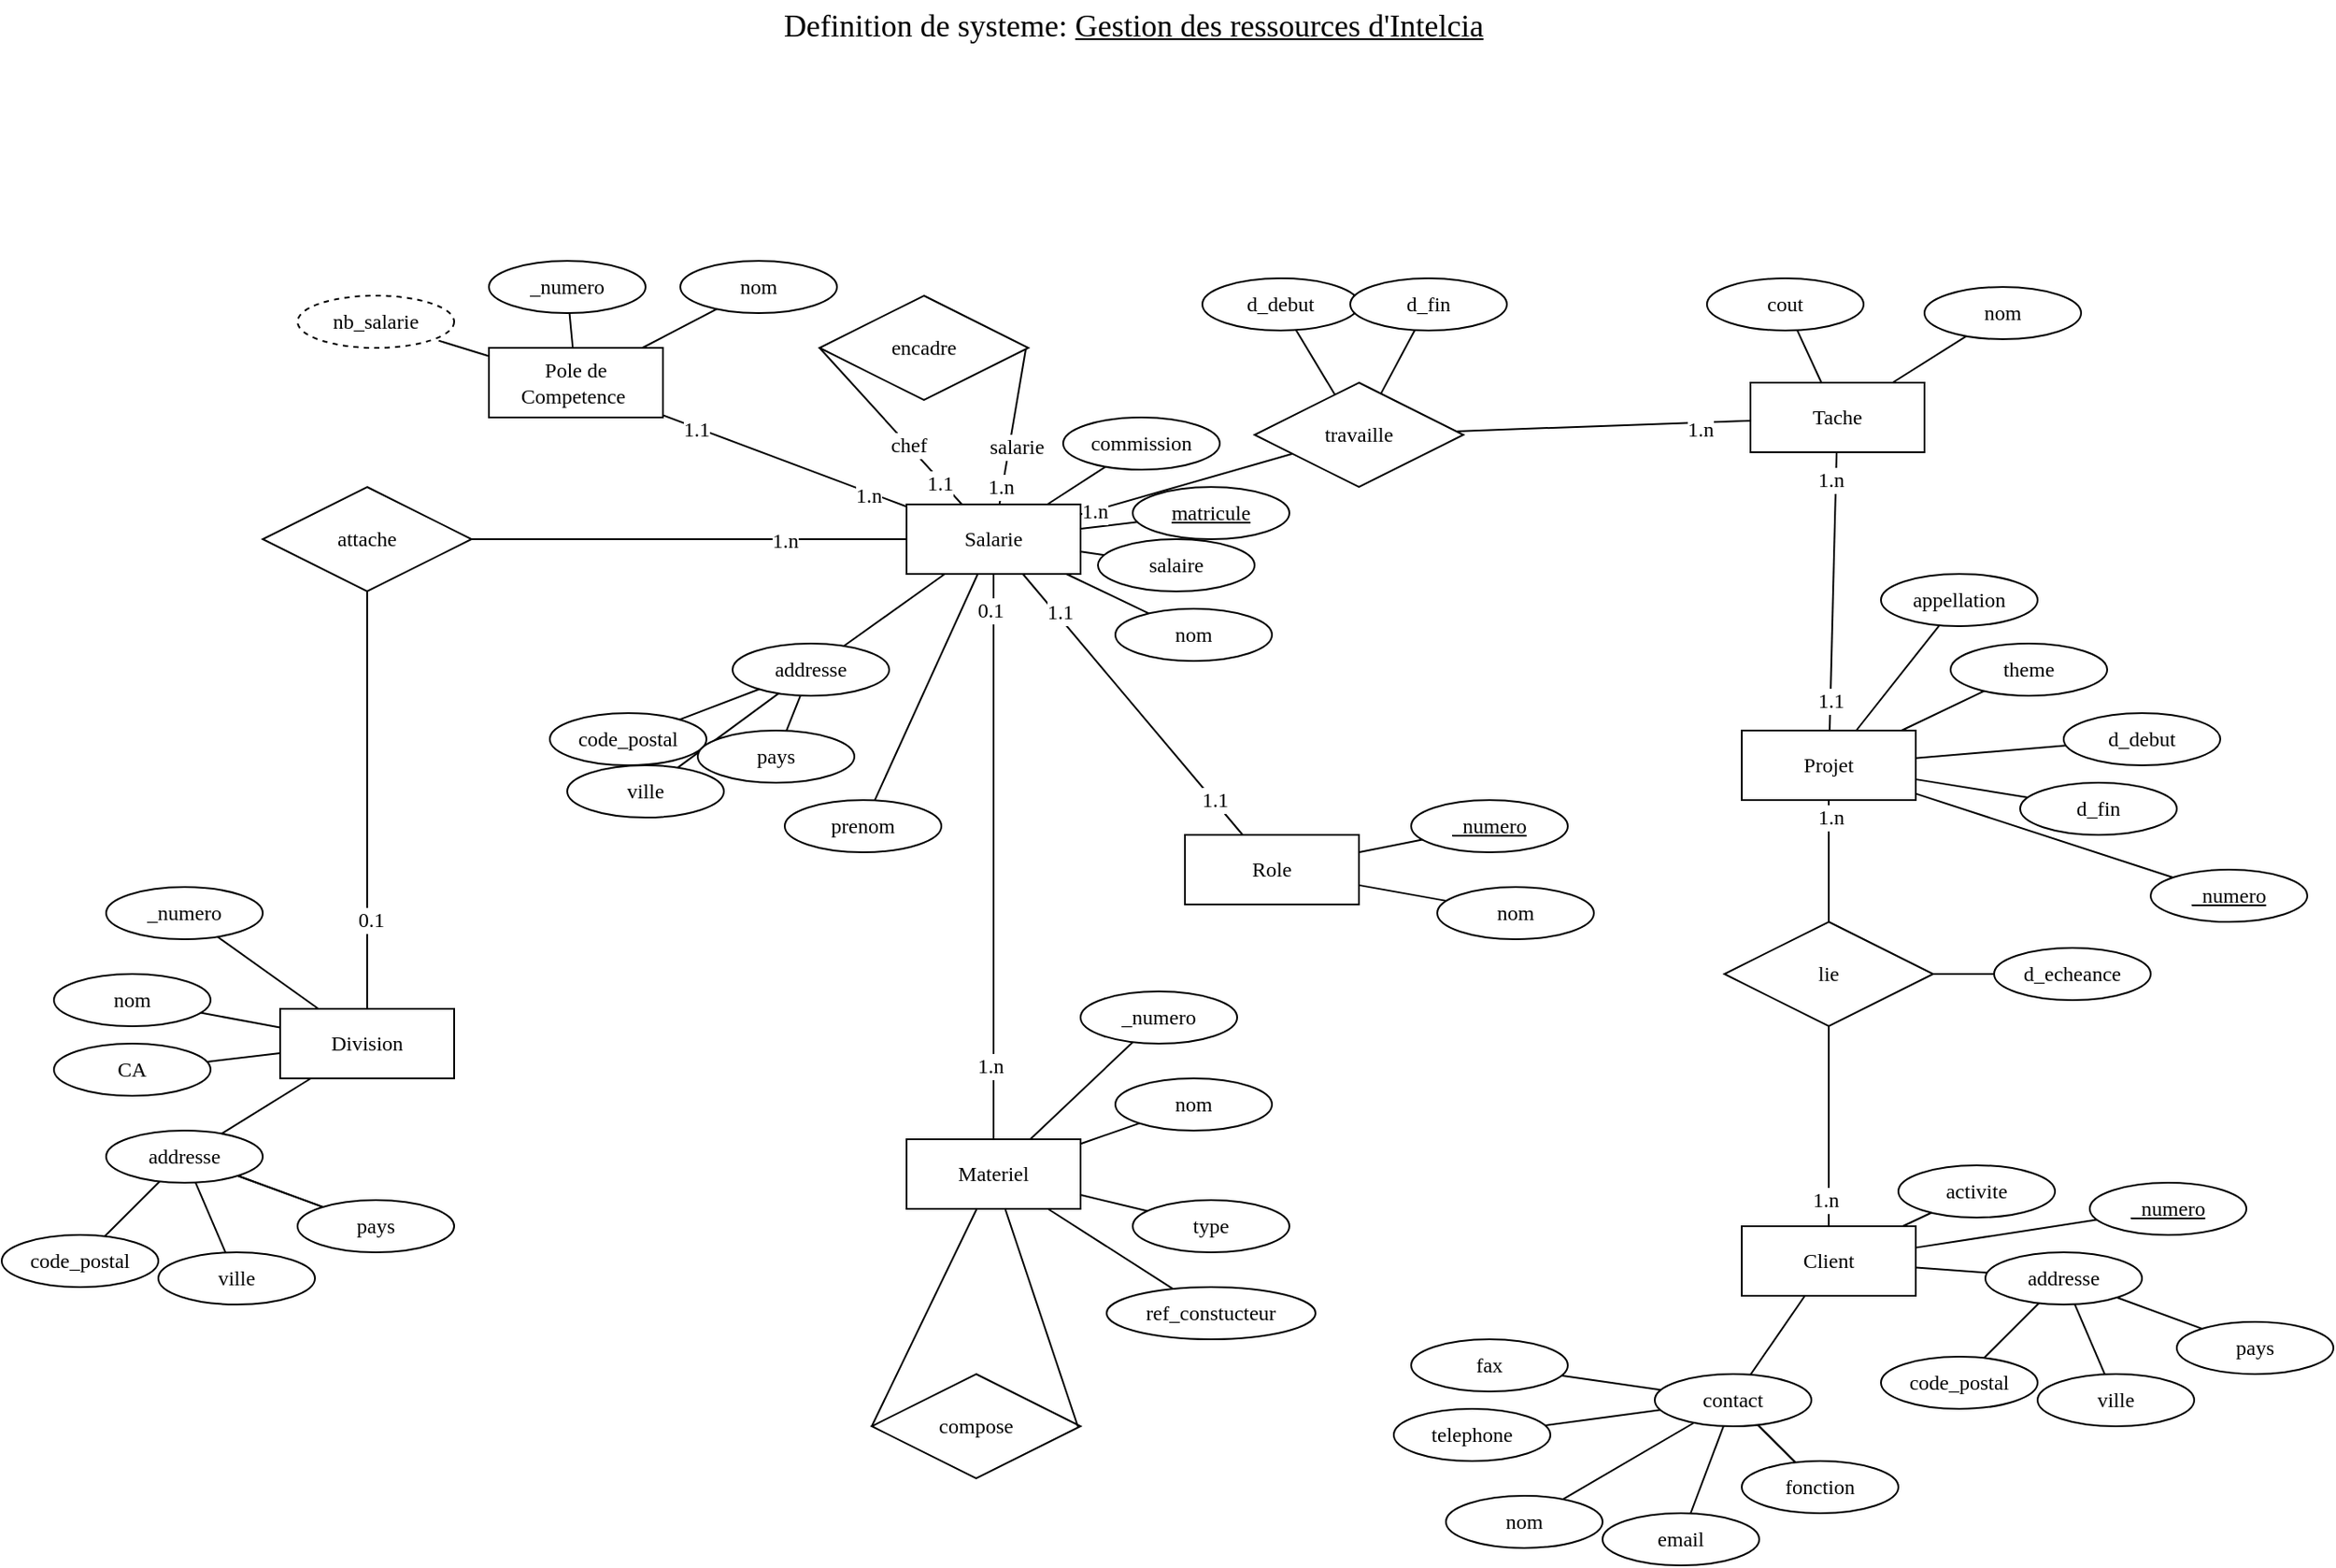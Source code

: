 <mxfile pages="5">
    <diagram id="bdgE2_GAcZ9DKhTOPS81" name="Analyse (ER Diagram)">
        <mxGraphModel dx="2052" dy="990" grid="1" gridSize="10" guides="1" tooltips="1" connect="1" arrows="1" fold="1" page="1" pageScale="1" pageWidth="1600" pageHeight="1200" math="0" shadow="0">
            <root>
                <mxCell id="0"/>
                <mxCell id="1" parent="0"/>
                <mxCell id="npOZBPY14uxUANWgl99w-3" value="Pole de Competence&amp;nbsp;" style="whiteSpace=wrap;html=1;align=center;fontFamily=Agave;" parent="1" vertex="1">
                    <mxGeometry x="400" y="320" width="100" height="40" as="geometry"/>
                </mxCell>
                <mxCell id="npOZBPY14uxUANWgl99w-8" value="Definition de systeme:&amp;nbsp;&lt;u&gt;Gestion des ressources d'Intelcia&lt;/u&gt;" style="text;html=1;resizable=0;autosize=1;align=center;verticalAlign=middle;points=[];fillColor=none;strokeColor=none;rounded=0;fontFamily=Agave;fontSize=18;" parent="1" vertex="1">
                    <mxGeometry x="510" y="120" width="520" height="30" as="geometry"/>
                </mxCell>
                <mxCell id="npOZBPY14uxUANWgl99w-61" value="" style="group" parent="1" vertex="1" connectable="0">
                    <mxGeometry x="640" y="360" width="210" height="180" as="geometry"/>
                </mxCell>
                <mxCell id="npOZBPY14uxUANWgl99w-2" value="Salarie" style="whiteSpace=wrap;html=1;align=center;fontFamily=Agave;" parent="npOZBPY14uxUANWgl99w-61" vertex="1">
                    <mxGeometry y="50" width="100" height="40" as="geometry"/>
                </mxCell>
                <mxCell id="npOZBPY14uxUANWgl99w-26" value="&lt;u&gt;matricule&lt;/u&gt;" style="ellipse;whiteSpace=wrap;html=1;align=center;fontFamily=Agave;fontSize=12;" parent="npOZBPY14uxUANWgl99w-61" vertex="1">
                    <mxGeometry x="130" y="40" width="90" height="30" as="geometry"/>
                </mxCell>
                <mxCell id="npOZBPY14uxUANWgl99w-29" style="edgeStyle=none;rounded=0;orthogonalLoop=1;jettySize=auto;html=1;fontFamily=Agave;fontSize=12;endArrow=none;endFill=0;" parent="npOZBPY14uxUANWgl99w-61" source="npOZBPY14uxUANWgl99w-2" target="npOZBPY14uxUANWgl99w-26" edge="1">
                    <mxGeometry relative="1" as="geometry"/>
                </mxCell>
                <mxCell id="npOZBPY14uxUANWgl99w-28" value="salaire" style="ellipse;whiteSpace=wrap;html=1;align=center;fontFamily=Agave;fontSize=12;" parent="npOZBPY14uxUANWgl99w-61" vertex="1">
                    <mxGeometry x="110" y="70" width="90" height="30" as="geometry"/>
                </mxCell>
                <mxCell id="npOZBPY14uxUANWgl99w-30" style="edgeStyle=none;rounded=0;orthogonalLoop=1;jettySize=auto;html=1;fontFamily=Agave;fontSize=12;endArrow=none;endFill=0;" parent="npOZBPY14uxUANWgl99w-61" source="npOZBPY14uxUANWgl99w-2" target="npOZBPY14uxUANWgl99w-28" edge="1">
                    <mxGeometry relative="1" as="geometry"/>
                </mxCell>
                <mxCell id="npOZBPY14uxUANWgl99w-113" value="commission" style="ellipse;whiteSpace=wrap;html=1;align=center;fontFamily=Agave;fontSize=12;" parent="npOZBPY14uxUANWgl99w-61" vertex="1">
                    <mxGeometry x="90" width="90" height="30" as="geometry"/>
                </mxCell>
                <mxCell id="npOZBPY14uxUANWgl99w-114" style="edgeStyle=none;rounded=0;orthogonalLoop=1;jettySize=auto;html=1;fontFamily=Agave;fontSize=12;endArrow=none;endFill=0;" parent="npOZBPY14uxUANWgl99w-61" source="npOZBPY14uxUANWgl99w-113" target="npOZBPY14uxUANWgl99w-2" edge="1">
                    <mxGeometry relative="1" as="geometry"/>
                </mxCell>
                <mxCell id="YqO20RBmo2p7kICsqSfq-15" value="nom" style="ellipse;whiteSpace=wrap;html=1;align=center;fontFamily=Agave;fontSize=12;" parent="npOZBPY14uxUANWgl99w-61" vertex="1">
                    <mxGeometry x="120" y="110" width="90" height="30" as="geometry"/>
                </mxCell>
                <mxCell id="YqO20RBmo2p7kICsqSfq-16" style="edgeStyle=none;rounded=0;orthogonalLoop=1;jettySize=auto;html=1;fontFamily=Agave;fontSize=12;endArrow=none;endFill=0;" parent="npOZBPY14uxUANWgl99w-61" source="npOZBPY14uxUANWgl99w-2" target="YqO20RBmo2p7kICsqSfq-15" edge="1">
                    <mxGeometry relative="1" as="geometry"/>
                </mxCell>
                <mxCell id="npOZBPY14uxUANWgl99w-63" value="" style="group" parent="1" vertex="1" connectable="0">
                    <mxGeometry x="320" y="390" width="310" height="170" as="geometry"/>
                </mxCell>
                <mxCell id="npOZBPY14uxUANWgl99w-70" value="attache" style="shape=rhombus;perimeter=rhombusPerimeter;whiteSpace=wrap;html=1;align=center;fontFamily=Agave;fontSize=12;" parent="npOZBPY14uxUANWgl99w-63" vertex="1">
                    <mxGeometry x="-50" y="10" width="120" height="60" as="geometry"/>
                </mxCell>
                <mxCell id="npOZBPY14uxUANWgl99w-25" value="addresse" style="ellipse;whiteSpace=wrap;html=1;align=center;fontFamily=Agave;fontSize=12;" parent="npOZBPY14uxUANWgl99w-63" vertex="1">
                    <mxGeometry x="220" y="100" width="90" height="30" as="geometry"/>
                </mxCell>
                <mxCell id="YqO20RBmo2p7kICsqSfq-43" value="code_postal" style="ellipse;whiteSpace=wrap;html=1;align=center;fontFamily=Agave;fontSize=12;" parent="npOZBPY14uxUANWgl99w-63" vertex="1">
                    <mxGeometry x="115" y="140" width="90" height="30" as="geometry"/>
                </mxCell>
                <mxCell id="YqO20RBmo2p7kICsqSfq-40" style="edgeStyle=none;rounded=0;orthogonalLoop=1;jettySize=auto;html=1;fontFamily=Agave;fontSize=12;endArrow=none;endFill=0;" parent="npOZBPY14uxUANWgl99w-63" source="npOZBPY14uxUANWgl99w-25" target="YqO20RBmo2p7kICsqSfq-43" edge="1">
                    <mxGeometry relative="1" as="geometry">
                        <mxPoint x="215.77" y="173.27" as="sourcePoint"/>
                    </mxGeometry>
                </mxCell>
                <mxCell id="npOZBPY14uxUANWgl99w-64" value="" style="group" parent="1" vertex="1" connectable="0">
                    <mxGeometry x="1040" y="450" width="355" height="150" as="geometry"/>
                </mxCell>
                <mxCell id="npOZBPY14uxUANWgl99w-5" value="Projet" style="whiteSpace=wrap;html=1;align=center;fontFamily=Agave;" parent="npOZBPY14uxUANWgl99w-64" vertex="1">
                    <mxGeometry x="80" y="90" width="100" height="40" as="geometry"/>
                </mxCell>
                <mxCell id="npOZBPY14uxUANWgl99w-12" value="appellation" style="ellipse;whiteSpace=wrap;html=1;align=center;fontFamily=Agave;fontSize=12;" parent="npOZBPY14uxUANWgl99w-64" vertex="1">
                    <mxGeometry x="160" width="90" height="30" as="geometry"/>
                </mxCell>
                <mxCell id="npOZBPY14uxUANWgl99w-16" style="edgeStyle=none;rounded=0;orthogonalLoop=1;jettySize=auto;html=1;fontFamily=Agave;fontSize=12;endArrow=none;endFill=0;" parent="npOZBPY14uxUANWgl99w-64" source="npOZBPY14uxUANWgl99w-5" target="npOZBPY14uxUANWgl99w-12" edge="1">
                    <mxGeometry relative="1" as="geometry"/>
                </mxCell>
                <mxCell id="npOZBPY14uxUANWgl99w-13" value="theme" style="ellipse;whiteSpace=wrap;html=1;align=center;fontFamily=Agave;fontSize=12;" parent="npOZBPY14uxUANWgl99w-64" vertex="1">
                    <mxGeometry x="200" y="40" width="90" height="30" as="geometry"/>
                </mxCell>
                <mxCell id="npOZBPY14uxUANWgl99w-17" style="edgeStyle=none;rounded=0;orthogonalLoop=1;jettySize=auto;html=1;fontFamily=Agave;fontSize=12;endArrow=none;endFill=0;" parent="npOZBPY14uxUANWgl99w-64" source="npOZBPY14uxUANWgl99w-5" target="npOZBPY14uxUANWgl99w-13" edge="1">
                    <mxGeometry relative="1" as="geometry"/>
                </mxCell>
                <mxCell id="npOZBPY14uxUANWgl99w-15" value="d_fin" style="ellipse;whiteSpace=wrap;html=1;align=center;fontFamily=Agave;fontSize=12;" parent="npOZBPY14uxUANWgl99w-64" vertex="1">
                    <mxGeometry x="240" y="120" width="90" height="30" as="geometry"/>
                </mxCell>
                <mxCell id="npOZBPY14uxUANWgl99w-19" style="edgeStyle=none;rounded=0;orthogonalLoop=1;jettySize=auto;html=1;fontFamily=Agave;fontSize=12;endArrow=none;endFill=0;" parent="npOZBPY14uxUANWgl99w-64" source="npOZBPY14uxUANWgl99w-5" target="npOZBPY14uxUANWgl99w-15" edge="1">
                    <mxGeometry relative="1" as="geometry"/>
                </mxCell>
                <mxCell id="npOZBPY14uxUANWgl99w-14" value="d_debut" style="ellipse;whiteSpace=wrap;html=1;align=center;fontFamily=Agave;fontSize=12;" parent="npOZBPY14uxUANWgl99w-64" vertex="1">
                    <mxGeometry x="265" y="80" width="90" height="30" as="geometry"/>
                </mxCell>
                <mxCell id="npOZBPY14uxUANWgl99w-18" style="edgeStyle=none;rounded=0;orthogonalLoop=1;jettySize=auto;html=1;fontFamily=Agave;fontSize=12;endArrow=none;endFill=0;" parent="npOZBPY14uxUANWgl99w-64" source="npOZBPY14uxUANWgl99w-5" target="npOZBPY14uxUANWgl99w-14" edge="1">
                    <mxGeometry relative="1" as="geometry">
                        <mxPoint x="215" y="225.161" as="sourcePoint"/>
                    </mxGeometry>
                </mxCell>
                <mxCell id="npOZBPY14uxUANWgl99w-67" value="" style="group" parent="1" vertex="1" connectable="0">
                    <mxGeometry x="640" y="690" width="235" height="215" as="geometry"/>
                </mxCell>
                <mxCell id="npOZBPY14uxUANWgl99w-7" value="Materiel" style="whiteSpace=wrap;html=1;align=center;fontFamily=Agave;" parent="npOZBPY14uxUANWgl99w-67" vertex="1">
                    <mxGeometry y="85" width="100" height="40" as="geometry"/>
                </mxCell>
                <mxCell id="npOZBPY14uxUANWgl99w-53" value="_numero" style="ellipse;whiteSpace=wrap;html=1;align=center;fontFamily=Agave;fontSize=12;" parent="npOZBPY14uxUANWgl99w-67" vertex="1">
                    <mxGeometry x="100" width="90" height="30" as="geometry"/>
                </mxCell>
                <mxCell id="npOZBPY14uxUANWgl99w-57" style="edgeStyle=none;rounded=0;orthogonalLoop=1;jettySize=auto;html=1;fontFamily=Agave;fontSize=12;endArrow=none;endFill=0;" parent="npOZBPY14uxUANWgl99w-67" source="npOZBPY14uxUANWgl99w-7" target="npOZBPY14uxUANWgl99w-53" edge="1">
                    <mxGeometry relative="1" as="geometry"/>
                </mxCell>
                <mxCell id="npOZBPY14uxUANWgl99w-54" value="nom" style="ellipse;whiteSpace=wrap;html=1;align=center;fontFamily=Agave;fontSize=12;" parent="npOZBPY14uxUANWgl99w-67" vertex="1">
                    <mxGeometry x="120" y="50" width="90" height="30" as="geometry"/>
                </mxCell>
                <mxCell id="npOZBPY14uxUANWgl99w-58" style="edgeStyle=none;rounded=0;orthogonalLoop=1;jettySize=auto;html=1;fontFamily=Agave;fontSize=12;endArrow=none;endFill=0;" parent="npOZBPY14uxUANWgl99w-67" source="npOZBPY14uxUANWgl99w-7" target="npOZBPY14uxUANWgl99w-54" edge="1">
                    <mxGeometry relative="1" as="geometry"/>
                </mxCell>
                <mxCell id="npOZBPY14uxUANWgl99w-55" value="type" style="ellipse;whiteSpace=wrap;html=1;align=center;fontFamily=Agave;fontSize=12;" parent="npOZBPY14uxUANWgl99w-67" vertex="1">
                    <mxGeometry x="130" y="120" width="90" height="30" as="geometry"/>
                </mxCell>
                <mxCell id="npOZBPY14uxUANWgl99w-59" style="edgeStyle=none;rounded=0;orthogonalLoop=1;jettySize=auto;html=1;fontFamily=Agave;fontSize=12;endArrow=none;endFill=0;" parent="npOZBPY14uxUANWgl99w-67" source="npOZBPY14uxUANWgl99w-7" target="npOZBPY14uxUANWgl99w-55" edge="1">
                    <mxGeometry relative="1" as="geometry"/>
                </mxCell>
                <mxCell id="npOZBPY14uxUANWgl99w-56" value="ref_constucteur" style="ellipse;whiteSpace=wrap;html=1;align=center;fontFamily=Agave;fontSize=12;" parent="npOZBPY14uxUANWgl99w-67" vertex="1">
                    <mxGeometry x="115" y="170" width="120" height="30" as="geometry"/>
                </mxCell>
                <mxCell id="npOZBPY14uxUANWgl99w-60" style="edgeStyle=none;rounded=0;orthogonalLoop=1;jettySize=auto;html=1;fontFamily=Agave;fontSize=12;endArrow=none;endFill=0;" parent="npOZBPY14uxUANWgl99w-67" source="npOZBPY14uxUANWgl99w-7" target="npOZBPY14uxUANWgl99w-56" edge="1">
                    <mxGeometry relative="1" as="geometry"/>
                </mxCell>
                <mxCell id="npOZBPY14uxUANWgl99w-73" style="edgeStyle=none;rounded=0;orthogonalLoop=1;jettySize=auto;html=1;fontFamily=Agave;fontSize=12;endArrow=none;endFill=0;" parent="1" source="npOZBPY14uxUANWgl99w-70" target="npOZBPY14uxUANWgl99w-2" edge="1">
                    <mxGeometry relative="1" as="geometry"/>
                </mxCell>
                <mxCell id="npOZBPY14uxUANWgl99w-75" value="1.n" style="edgeLabel;html=1;align=center;verticalAlign=middle;resizable=0;points=[];fontSize=12;fontFamily=Agave;" parent="npOZBPY14uxUANWgl99w-73" vertex="1" connectable="0">
                    <mxGeometry x="0.439" y="-1" relative="1" as="geometry">
                        <mxPoint as="offset"/>
                    </mxGeometry>
                </mxCell>
                <mxCell id="npOZBPY14uxUANWgl99w-76" style="edgeStyle=none;rounded=0;orthogonalLoop=1;jettySize=auto;html=1;fontFamily=Agave;fontSize=12;endArrow=none;endFill=0;" parent="1" source="npOZBPY14uxUANWgl99w-2" target="npOZBPY14uxUANWgl99w-3" edge="1">
                    <mxGeometry relative="1" as="geometry"/>
                </mxCell>
                <mxCell id="npOZBPY14uxUANWgl99w-77" value="1.1" style="edgeLabel;html=1;align=center;verticalAlign=middle;resizable=0;points=[];fontSize=12;fontFamily=Agave;" parent="npOZBPY14uxUANWgl99w-76" vertex="1" connectable="0">
                    <mxGeometry x="0.732" y="1" relative="1" as="geometry">
                        <mxPoint as="offset"/>
                    </mxGeometry>
                </mxCell>
                <mxCell id="npOZBPY14uxUANWgl99w-78" value="1.n" style="edgeLabel;html=1;align=center;verticalAlign=middle;resizable=0;points=[];fontSize=12;fontFamily=Agave;" parent="npOZBPY14uxUANWgl99w-76" vertex="1" connectable="0">
                    <mxGeometry x="-0.691" y="2" relative="1" as="geometry">
                        <mxPoint as="offset"/>
                    </mxGeometry>
                </mxCell>
                <mxCell id="npOZBPY14uxUANWgl99w-79" style="edgeStyle=none;rounded=0;orthogonalLoop=1;jettySize=auto;html=1;fontFamily=Agave;fontSize=12;endArrow=none;endFill=0;" parent="1" source="npOZBPY14uxUANWgl99w-5" target="npOZBPY14uxUANWgl99w-4" edge="1">
                    <mxGeometry relative="1" as="geometry"/>
                </mxCell>
                <mxCell id="npOZBPY14uxUANWgl99w-80" value="1.1" style="edgeLabel;html=1;align=center;verticalAlign=middle;resizable=0;points=[];fontSize=12;fontFamily=Agave;" parent="npOZBPY14uxUANWgl99w-79" vertex="1" connectable="0">
                    <mxGeometry x="-0.79" relative="1" as="geometry">
                        <mxPoint as="offset"/>
                    </mxGeometry>
                </mxCell>
                <mxCell id="npOZBPY14uxUANWgl99w-81" value="1.n" style="edgeLabel;html=1;align=center;verticalAlign=middle;resizable=0;points=[];fontSize=12;fontFamily=Agave;" parent="npOZBPY14uxUANWgl99w-79" vertex="1" connectable="0">
                    <mxGeometry x="0.808" y="3" relative="1" as="geometry">
                        <mxPoint as="offset"/>
                    </mxGeometry>
                </mxCell>
                <mxCell id="npOZBPY14uxUANWgl99w-82" style="edgeStyle=none;rounded=0;orthogonalLoop=1;jettySize=auto;html=1;fontFamily=Agave;fontSize=12;endArrow=none;endFill=0;startArrow=none;" parent="1" source="npOZBPY14uxUANWgl99w-137" target="npOZBPY14uxUANWgl99w-6" edge="1">
                    <mxGeometry relative="1" as="geometry"/>
                </mxCell>
                <mxCell id="npOZBPY14uxUANWgl99w-83" value="1.n" style="edgeLabel;html=1;align=center;verticalAlign=middle;resizable=0;points=[];fontSize=12;fontFamily=Agave;" parent="npOZBPY14uxUANWgl99w-82" vertex="1" connectable="0">
                    <mxGeometry x="0.886" y="-2" relative="1" as="geometry">
                        <mxPoint y="-9" as="offset"/>
                    </mxGeometry>
                </mxCell>
                <mxCell id="npOZBPY14uxUANWgl99w-85" style="edgeStyle=none;rounded=0;orthogonalLoop=1;jettySize=auto;html=1;fontFamily=Agave;fontSize=12;endArrow=none;endFill=0;" parent="1" source="npOZBPY14uxUANWgl99w-2" target="npOZBPY14uxUANWgl99w-7" edge="1">
                    <mxGeometry relative="1" as="geometry"/>
                </mxCell>
                <mxCell id="npOZBPY14uxUANWgl99w-86" value="1.n" style="edgeLabel;html=1;align=center;verticalAlign=middle;resizable=0;points=[];fontSize=12;fontFamily=Agave;" parent="npOZBPY14uxUANWgl99w-85" vertex="1" connectable="0">
                    <mxGeometry x="0.741" y="-2" relative="1" as="geometry">
                        <mxPoint as="offset"/>
                    </mxGeometry>
                </mxCell>
                <mxCell id="npOZBPY14uxUANWgl99w-87" value="0.1" style="edgeLabel;html=1;align=center;verticalAlign=middle;resizable=0;points=[];fontSize=12;fontFamily=Agave;" parent="npOZBPY14uxUANWgl99w-85" vertex="1" connectable="0">
                    <mxGeometry x="-0.875" y="-2" relative="1" as="geometry">
                        <mxPoint as="offset"/>
                    </mxGeometry>
                </mxCell>
                <mxCell id="npOZBPY14uxUANWgl99w-88" style="edgeStyle=none;rounded=0;orthogonalLoop=1;jettySize=auto;html=1;fontFamily=Agave;fontSize=12;endArrow=none;endFill=0;startArrow=none;" parent="1" source="YqO20RBmo2p7kICsqSfq-1" target="npOZBPY14uxUANWgl99w-4" edge="1">
                    <mxGeometry relative="1" as="geometry"/>
                </mxCell>
                <mxCell id="npOZBPY14uxUANWgl99w-90" value="1.n" style="edgeLabel;html=1;align=center;verticalAlign=middle;resizable=0;points=[];fontSize=12;fontFamily=Agave;" parent="npOZBPY14uxUANWgl99w-88" vertex="1" connectable="0">
                    <mxGeometry x="0.907" y="-2" relative="1" as="geometry">
                        <mxPoint x="-22" y="3" as="offset"/>
                    </mxGeometry>
                </mxCell>
                <mxCell id="npOZBPY14uxUANWgl99w-93" value="" style="group" parent="1" vertex="1" connectable="0">
                    <mxGeometry x="1100" y="280" width="220" height="100" as="geometry"/>
                </mxCell>
                <mxCell id="npOZBPY14uxUANWgl99w-62" value="" style="group" parent="npOZBPY14uxUANWgl99w-93" vertex="1" connectable="0">
                    <mxGeometry x="25" y="10" width="190" height="90" as="geometry"/>
                </mxCell>
                <mxCell id="YqO20RBmo2p7kICsqSfq-14" style="edgeStyle=none;rounded=0;orthogonalLoop=1;jettySize=auto;html=1;fontFamily=Agave;fontSize=12;endArrow=none;endFill=0;" parent="npOZBPY14uxUANWgl99w-62" source="npOZBPY14uxUANWgl99w-4" target="YqO20RBmo2p7kICsqSfq-12" edge="1">
                    <mxGeometry relative="1" as="geometry"/>
                </mxCell>
                <mxCell id="npOZBPY14uxUANWgl99w-4" value="Tache" style="whiteSpace=wrap;html=1;align=center;fontFamily=Agave;" parent="npOZBPY14uxUANWgl99w-62" vertex="1">
                    <mxGeometry y="50" width="100" height="40" as="geometry"/>
                </mxCell>
                <mxCell id="YqO20RBmo2p7kICsqSfq-12" value="nom" style="ellipse;whiteSpace=wrap;html=1;align=center;fontFamily=Agave;fontSize=12;" parent="npOZBPY14uxUANWgl99w-62" vertex="1">
                    <mxGeometry x="100" y="-5" width="90" height="30" as="geometry"/>
                </mxCell>
                <mxCell id="npOZBPY14uxUANWgl99w-50" value="cout" style="ellipse;whiteSpace=wrap;html=1;align=center;fontFamily=Agave;fontSize=12;" parent="npOZBPY14uxUANWgl99w-93" vertex="1">
                    <mxGeometry width="90" height="30" as="geometry"/>
                </mxCell>
                <mxCell id="npOZBPY14uxUANWgl99w-51" style="edgeStyle=none;rounded=0;orthogonalLoop=1;jettySize=auto;html=1;fontFamily=Agave;fontSize=12;endArrow=none;endFill=0;" parent="npOZBPY14uxUANWgl99w-93" source="npOZBPY14uxUANWgl99w-4" target="npOZBPY14uxUANWgl99w-50" edge="1">
                    <mxGeometry relative="1" as="geometry"/>
                </mxCell>
                <mxCell id="npOZBPY14uxUANWgl99w-9" value="&lt;u&gt;_numero&lt;/u&gt;" style="ellipse;whiteSpace=wrap;html=1;align=center;fontFamily=Agave;fontSize=12;" parent="1" vertex="1">
                    <mxGeometry x="1355" y="620" width="90" height="30" as="geometry"/>
                </mxCell>
                <mxCell id="npOZBPY14uxUANWgl99w-10" style="rounded=0;orthogonalLoop=1;jettySize=auto;html=1;fontFamily=Agave;fontSize=12;endArrow=none;endFill=0;" parent="1" source="npOZBPY14uxUANWgl99w-5" target="npOZBPY14uxUANWgl99w-9" edge="1">
                    <mxGeometry relative="1" as="geometry"/>
                </mxCell>
                <mxCell id="npOZBPY14uxUANWgl99w-133" value="d_debut" style="ellipse;whiteSpace=wrap;html=1;align=center;fontFamily=Agave;fontSize=12;" parent="1" vertex="1">
                    <mxGeometry x="810" y="280" width="90" height="30" as="geometry"/>
                </mxCell>
                <mxCell id="npOZBPY14uxUANWgl99w-135" value="" style="edgeStyle=none;rounded=0;orthogonalLoop=1;jettySize=auto;html=1;fontFamily=Agave;fontSize=12;endArrow=none;endFill=0;" parent="1" source="YqO20RBmo2p7kICsqSfq-1" target="npOZBPY14uxUANWgl99w-133" edge="1">
                    <mxGeometry relative="1" as="geometry"/>
                </mxCell>
                <mxCell id="npOZBPY14uxUANWgl99w-138" value="" style="edgeStyle=none;rounded=0;orthogonalLoop=1;jettySize=auto;html=1;fontFamily=Agave;fontSize=12;endArrow=none;endFill=0;" parent="1" source="npOZBPY14uxUANWgl99w-5" target="npOZBPY14uxUANWgl99w-137" edge="1">
                    <mxGeometry relative="1" as="geometry">
                        <mxPoint x="1020" y="640" as="sourcePoint"/>
                        <mxPoint x="1020" y="765" as="targetPoint"/>
                    </mxGeometry>
                </mxCell>
                <mxCell id="npOZBPY14uxUANWgl99w-140" value="1.n" style="edgeLabel;html=1;align=center;verticalAlign=middle;resizable=0;points=[];fontSize=12;fontFamily=Agave;" parent="npOZBPY14uxUANWgl99w-138" vertex="1" connectable="0">
                    <mxGeometry x="-0.914" y="1" relative="1" as="geometry">
                        <mxPoint y="7" as="offset"/>
                    </mxGeometry>
                </mxCell>
                <mxCell id="YqO20RBmo2p7kICsqSfq-8" style="edgeStyle=none;rounded=0;orthogonalLoop=1;jettySize=auto;html=1;fontFamily=Agave;fontSize=12;endArrow=none;endFill=0;" parent="1" source="YqO20RBmo2p7kICsqSfq-1" target="YqO20RBmo2p7kICsqSfq-7" edge="1">
                    <mxGeometry relative="1" as="geometry"/>
                </mxCell>
                <mxCell id="YqO20RBmo2p7kICsqSfq-1" value="travaille" style="shape=rhombus;perimeter=rhombusPerimeter;whiteSpace=wrap;html=1;align=center;fontFamily=Agave;fontSize=12;" parent="1" vertex="1">
                    <mxGeometry x="840" y="340" width="120" height="60" as="geometry"/>
                </mxCell>
                <mxCell id="YqO20RBmo2p7kICsqSfq-2" value="" style="edgeStyle=none;rounded=0;orthogonalLoop=1;jettySize=auto;html=1;fontFamily=Agave;fontSize=12;endArrow=none;endFill=0;" parent="1" source="npOZBPY14uxUANWgl99w-2" target="YqO20RBmo2p7kICsqSfq-1" edge="1">
                    <mxGeometry relative="1" as="geometry">
                        <mxPoint x="740" y="423.582" as="sourcePoint"/>
                        <mxPoint x="975" y="346.418" as="targetPoint"/>
                    </mxGeometry>
                </mxCell>
                <mxCell id="YqO20RBmo2p7kICsqSfq-4" value="1.n" style="edgeLabel;html=1;align=center;verticalAlign=middle;resizable=0;points=[];fontSize=12;fontFamily=Agave;" parent="YqO20RBmo2p7kICsqSfq-2" vertex="1" connectable="0">
                    <mxGeometry x="-0.872" y="-1" relative="1" as="geometry">
                        <mxPoint y="-1" as="offset"/>
                    </mxGeometry>
                </mxCell>
                <mxCell id="YqO20RBmo2p7kICsqSfq-7" value="d_fin" style="ellipse;whiteSpace=wrap;html=1;align=center;fontFamily=Agave;fontSize=12;" parent="1" vertex="1">
                    <mxGeometry x="895" y="280" width="90" height="30" as="geometry"/>
                </mxCell>
                <mxCell id="YqO20RBmo2p7kICsqSfq-37" style="edgeStyle=none;rounded=0;orthogonalLoop=1;jettySize=auto;html=1;fontFamily=Agave;fontSize=12;endArrow=none;endFill=0;" parent="1" source="YqO20RBmo2p7kICsqSfq-11" target="npOZBPY14uxUANWgl99w-3" edge="1">
                    <mxGeometry relative="1" as="geometry"/>
                </mxCell>
                <mxCell id="YqO20RBmo2p7kICsqSfq-11" value="nb_salarie" style="ellipse;whiteSpace=wrap;html=1;align=center;fontFamily=Agave;fontSize=12;dashed=1;perimeterSpacing=2;strokeWidth=1;" parent="1" vertex="1">
                    <mxGeometry x="290" y="290" width="90" height="30" as="geometry"/>
                </mxCell>
                <mxCell id="YqO20RBmo2p7kICsqSfq-38" style="edgeStyle=none;rounded=0;orthogonalLoop=1;jettySize=auto;html=1;fontFamily=Agave;fontSize=12;endArrow=none;endFill=0;" parent="1" source="YqO20RBmo2p7kICsqSfq-17" target="npOZBPY14uxUANWgl99w-3" edge="1">
                    <mxGeometry relative="1" as="geometry"/>
                </mxCell>
                <mxCell id="YqO20RBmo2p7kICsqSfq-17" value="_numero" style="ellipse;whiteSpace=wrap;html=1;align=center;fontFamily=Agave;fontSize=12;" parent="1" vertex="1">
                    <mxGeometry x="400" y="270" width="90" height="30" as="geometry"/>
                </mxCell>
                <mxCell id="YqO20RBmo2p7kICsqSfq-48" style="edgeStyle=none;rounded=0;orthogonalLoop=1;jettySize=auto;html=1;fontFamily=Agave;fontSize=12;endArrow=none;endFill=0;" parent="1" source="YqO20RBmo2p7kICsqSfq-20" target="npOZBPY14uxUANWgl99w-2" edge="1">
                    <mxGeometry relative="1" as="geometry"/>
                </mxCell>
                <mxCell id="YqO20RBmo2p7kICsqSfq-20" value="prenom" style="ellipse;whiteSpace=wrap;html=1;align=center;fontFamily=Agave;fontSize=12;" parent="1" vertex="1">
                    <mxGeometry x="570" y="580" width="90" height="30" as="geometry"/>
                </mxCell>
                <mxCell id="YqO20RBmo2p7kICsqSfq-25" style="edgeStyle=none;rounded=0;orthogonalLoop=1;jettySize=auto;html=1;fontFamily=Agave;fontSize=12;endArrow=none;endFill=0;exitX=0.988;exitY=0.508;exitDx=0;exitDy=0;exitPerimeter=0;" parent="1" source="YqO20RBmo2p7kICsqSfq-23" target="npOZBPY14uxUANWgl99w-2" edge="1">
                    <mxGeometry relative="1" as="geometry"/>
                </mxCell>
                <mxCell id="YqO20RBmo2p7kICsqSfq-32" value="salarie" style="edgeLabel;html=1;align=center;verticalAlign=middle;resizable=0;points=[];fontSize=12;fontFamily=Agave;" parent="YqO20RBmo2p7kICsqSfq-25" vertex="1" connectable="0">
                    <mxGeometry x="0.416" y="1" relative="1" as="geometry">
                        <mxPoint x="4" y="-7" as="offset"/>
                    </mxGeometry>
                </mxCell>
                <mxCell id="YqO20RBmo2p7kICsqSfq-33" value="1.n" style="edgeLabel;html=1;align=center;verticalAlign=middle;resizable=0;points=[];fontSize=12;fontFamily=Agave;" parent="YqO20RBmo2p7kICsqSfq-25" vertex="1" connectable="0">
                    <mxGeometry x="0.775" y="-1" relative="1" as="geometry">
                        <mxPoint as="offset"/>
                    </mxGeometry>
                </mxCell>
                <mxCell id="YqO20RBmo2p7kICsqSfq-23" value="encadre" style="shape=rhombus;perimeter=rhombusPerimeter;whiteSpace=wrap;html=1;align=center;fontFamily=Agave;fontSize=12;" parent="1" vertex="1">
                    <mxGeometry x="590" y="290" width="120" height="60" as="geometry"/>
                </mxCell>
                <mxCell id="YqO20RBmo2p7kICsqSfq-24" style="edgeStyle=none;rounded=0;orthogonalLoop=1;jettySize=auto;html=1;fontFamily=Agave;fontSize=12;endArrow=none;endFill=0;entryX=0;entryY=0.5;entryDx=0;entryDy=0;" parent="1" source="npOZBPY14uxUANWgl99w-2" target="YqO20RBmo2p7kICsqSfq-23" edge="1">
                    <mxGeometry relative="1" as="geometry"/>
                </mxCell>
                <mxCell id="YqO20RBmo2p7kICsqSfq-29" value="1.1" style="edgeLabel;html=1;align=center;verticalAlign=middle;resizable=0;points=[];fontSize=12;fontFamily=Agave;" parent="YqO20RBmo2p7kICsqSfq-24" vertex="1" connectable="0">
                    <mxGeometry x="-0.702" y="1" relative="1" as="geometry">
                        <mxPoint as="offset"/>
                    </mxGeometry>
                </mxCell>
                <mxCell id="YqO20RBmo2p7kICsqSfq-31" value="chef" style="edgeLabel;html=1;align=center;verticalAlign=middle;resizable=0;points=[];fontSize=12;fontFamily=Agave;" parent="YqO20RBmo2p7kICsqSfq-24" vertex="1" connectable="0">
                    <mxGeometry x="-0.232" relative="1" as="geometry">
                        <mxPoint as="offset"/>
                    </mxGeometry>
                </mxCell>
                <mxCell id="YqO20RBmo2p7kICsqSfq-39" style="edgeStyle=none;rounded=0;orthogonalLoop=1;jettySize=auto;html=1;fontFamily=Agave;fontSize=12;endArrow=none;endFill=0;" parent="1" source="YqO20RBmo2p7kICsqSfq-34" target="npOZBPY14uxUANWgl99w-3" edge="1">
                    <mxGeometry relative="1" as="geometry"/>
                </mxCell>
                <mxCell id="YqO20RBmo2p7kICsqSfq-34" value="nom" style="ellipse;whiteSpace=wrap;html=1;align=center;fontFamily=Agave;fontSize=12;" parent="1" vertex="1">
                    <mxGeometry x="510" y="270" width="90" height="30" as="geometry"/>
                </mxCell>
                <mxCell id="npOZBPY14uxUANWgl99w-32" style="edgeStyle=none;rounded=0;orthogonalLoop=1;jettySize=auto;html=1;fontFamily=Agave;fontSize=12;endArrow=none;endFill=0;" parent="1" source="npOZBPY14uxUANWgl99w-2" target="npOZBPY14uxUANWgl99w-25" edge="1">
                    <mxGeometry relative="1" as="geometry"/>
                </mxCell>
                <mxCell id="YqO20RBmo2p7kICsqSfq-41" style="edgeStyle=none;rounded=0;orthogonalLoop=1;jettySize=auto;html=1;fontFamily=Agave;fontSize=12;endArrow=none;endFill=0;" parent="1" source="npOZBPY14uxUANWgl99w-25" target="YqO20RBmo2p7kICsqSfq-44" edge="1">
                    <mxGeometry relative="1" as="geometry">
                        <mxPoint x="551.39" y="553.888" as="sourcePoint"/>
                    </mxGeometry>
                </mxCell>
                <mxCell id="YqO20RBmo2p7kICsqSfq-42" value="" style="edgeStyle=none;rounded=0;orthogonalLoop=1;jettySize=auto;html=1;fontFamily=Agave;fontSize=12;endArrow=none;endFill=0;" parent="1" source="npOZBPY14uxUANWgl99w-25" target="YqO20RBmo2p7kICsqSfq-45" edge="1">
                    <mxGeometry relative="1" as="geometry">
                        <mxPoint x="575.733" y="549.997" as="sourcePoint"/>
                    </mxGeometry>
                </mxCell>
                <mxCell id="YqO20RBmo2p7kICsqSfq-44" value="ville" style="ellipse;whiteSpace=wrap;html=1;align=center;fontFamily=Agave;fontSize=12;" parent="1" vertex="1">
                    <mxGeometry x="445" y="560" width="90" height="30" as="geometry"/>
                </mxCell>
                <mxCell id="YqO20RBmo2p7kICsqSfq-45" value="pays" style="ellipse;whiteSpace=wrap;html=1;align=center;fontFamily=Agave;fontSize=12;" parent="1" vertex="1">
                    <mxGeometry x="520" y="540" width="90" height="30" as="geometry"/>
                </mxCell>
                <mxCell id="YqO20RBmo2p7kICsqSfq-46" value="" style="group" parent="1" vertex="1" connectable="0">
                    <mxGeometry x="920" y="790" width="540" height="230" as="geometry"/>
                </mxCell>
                <mxCell id="npOZBPY14uxUANWgl99w-66" value="" style="group" parent="YqO20RBmo2p7kICsqSfq-46" vertex="1" connectable="0">
                    <mxGeometry x="200" width="180" height="75" as="geometry"/>
                </mxCell>
                <mxCell id="npOZBPY14uxUANWgl99w-6" value="Client" style="whiteSpace=wrap;html=1;align=center;fontFamily=Agave;" parent="npOZBPY14uxUANWgl99w-66" vertex="1">
                    <mxGeometry y="35" width="100" height="40" as="geometry"/>
                </mxCell>
                <mxCell id="npOZBPY14uxUANWgl99w-52" value="activite" style="ellipse;whiteSpace=wrap;html=1;align=center;fontFamily=Agave;fontSize=12;" parent="npOZBPY14uxUANWgl99w-66" vertex="1">
                    <mxGeometry x="90" width="90" height="30" as="geometry"/>
                </mxCell>
                <mxCell id="npOZBPY14uxUANWgl99w-65" style="edgeStyle=none;rounded=0;orthogonalLoop=1;jettySize=auto;html=1;fontFamily=Agave;fontSize=12;endArrow=none;endFill=0;" parent="npOZBPY14uxUANWgl99w-66" source="npOZBPY14uxUANWgl99w-6" target="npOZBPY14uxUANWgl99w-52" edge="1">
                    <mxGeometry relative="1" as="geometry"/>
                </mxCell>
                <mxCell id="npOZBPY14uxUANWgl99w-106" value="addresse" style="ellipse;whiteSpace=wrap;html=1;align=center;fontFamily=Agave;fontSize=12;" parent="YqO20RBmo2p7kICsqSfq-46" vertex="1">
                    <mxGeometry x="340" y="50" width="90" height="30" as="geometry"/>
                </mxCell>
                <mxCell id="npOZBPY14uxUANWgl99w-107" value="code_postal" style="ellipse;whiteSpace=wrap;html=1;align=center;fontFamily=Agave;fontSize=12;" parent="YqO20RBmo2p7kICsqSfq-46" vertex="1">
                    <mxGeometry x="280" y="110" width="90" height="30" as="geometry"/>
                </mxCell>
                <mxCell id="npOZBPY14uxUANWgl99w-103" style="edgeStyle=none;rounded=0;orthogonalLoop=1;jettySize=auto;html=1;fontFamily=Agave;fontSize=12;endArrow=none;endFill=0;" parent="YqO20RBmo2p7kICsqSfq-46" source="npOZBPY14uxUANWgl99w-106" target="npOZBPY14uxUANWgl99w-107" edge="1">
                    <mxGeometry relative="1" as="geometry"/>
                </mxCell>
                <mxCell id="npOZBPY14uxUANWgl99w-108" value="ville" style="ellipse;whiteSpace=wrap;html=1;align=center;fontFamily=Agave;fontSize=12;" parent="YqO20RBmo2p7kICsqSfq-46" vertex="1">
                    <mxGeometry x="370" y="120" width="90" height="30" as="geometry"/>
                </mxCell>
                <mxCell id="npOZBPY14uxUANWgl99w-104" style="edgeStyle=none;rounded=0;orthogonalLoop=1;jettySize=auto;html=1;fontFamily=Agave;fontSize=12;endArrow=none;endFill=0;" parent="YqO20RBmo2p7kICsqSfq-46" source="npOZBPY14uxUANWgl99w-106" target="npOZBPY14uxUANWgl99w-108" edge="1">
                    <mxGeometry relative="1" as="geometry"/>
                </mxCell>
                <mxCell id="npOZBPY14uxUANWgl99w-109" value="pays" style="ellipse;whiteSpace=wrap;html=1;align=center;fontFamily=Agave;fontSize=12;" parent="YqO20RBmo2p7kICsqSfq-46" vertex="1">
                    <mxGeometry x="450" y="90" width="90" height="30" as="geometry"/>
                </mxCell>
                <mxCell id="npOZBPY14uxUANWgl99w-105" style="edgeStyle=none;rounded=0;orthogonalLoop=1;jettySize=auto;html=1;fontFamily=Agave;fontSize=12;endArrow=none;endFill=0;" parent="YqO20RBmo2p7kICsqSfq-46" source="npOZBPY14uxUANWgl99w-106" target="npOZBPY14uxUANWgl99w-109" edge="1">
                    <mxGeometry relative="1" as="geometry"/>
                </mxCell>
                <mxCell id="npOZBPY14uxUANWgl99w-110" style="edgeStyle=none;rounded=0;orthogonalLoop=1;jettySize=auto;html=1;fontFamily=Agave;fontSize=12;endArrow=none;endFill=0;" parent="YqO20RBmo2p7kICsqSfq-46" source="npOZBPY14uxUANWgl99w-6" target="npOZBPY14uxUANWgl99w-106" edge="1">
                    <mxGeometry relative="1" as="geometry"/>
                </mxCell>
                <mxCell id="npOZBPY14uxUANWgl99w-120" style="edgeStyle=none;rounded=0;orthogonalLoop=1;jettySize=auto;html=1;fontFamily=Agave;fontSize=12;endArrow=none;endFill=0;" parent="YqO20RBmo2p7kICsqSfq-46" source="npOZBPY14uxUANWgl99w-126" target="npOZBPY14uxUANWgl99w-6" edge="1">
                    <mxGeometry relative="1" as="geometry">
                        <mxPoint x="166" y="160" as="sourcePoint"/>
                    </mxGeometry>
                </mxCell>
                <mxCell id="npOZBPY14uxUANWgl99w-126" value="contact" style="ellipse;whiteSpace=wrap;html=1;align=center;fontFamily=Agave;fontSize=12;" parent="YqO20RBmo2p7kICsqSfq-46" vertex="1">
                    <mxGeometry x="150" y="120" width="90" height="30" as="geometry"/>
                </mxCell>
                <mxCell id="npOZBPY14uxUANWgl99w-127" value="nom" style="ellipse;whiteSpace=wrap;html=1;align=center;fontFamily=Agave;fontSize=12;" parent="YqO20RBmo2p7kICsqSfq-46" vertex="1">
                    <mxGeometry x="30" y="190" width="90" height="30" as="geometry"/>
                </mxCell>
                <mxCell id="npOZBPY14uxUANWgl99w-122" style="edgeStyle=none;rounded=0;orthogonalLoop=1;jettySize=auto;html=1;fontFamily=Agave;fontSize=12;endArrow=none;endFill=0;" parent="YqO20RBmo2p7kICsqSfq-46" source="npOZBPY14uxUANWgl99w-126" target="npOZBPY14uxUANWgl99w-127" edge="1">
                    <mxGeometry relative="1" as="geometry"/>
                </mxCell>
                <mxCell id="npOZBPY14uxUANWgl99w-128" value="email" style="ellipse;whiteSpace=wrap;html=1;align=center;fontFamily=Agave;fontSize=12;" parent="YqO20RBmo2p7kICsqSfq-46" vertex="1">
                    <mxGeometry x="120" y="200" width="90" height="30" as="geometry"/>
                </mxCell>
                <mxCell id="npOZBPY14uxUANWgl99w-123" style="edgeStyle=none;rounded=0;orthogonalLoop=1;jettySize=auto;html=1;fontFamily=Agave;fontSize=12;endArrow=none;endFill=0;" parent="YqO20RBmo2p7kICsqSfq-46" source="npOZBPY14uxUANWgl99w-126" target="npOZBPY14uxUANWgl99w-128" edge="1">
                    <mxGeometry relative="1" as="geometry"/>
                </mxCell>
                <mxCell id="npOZBPY14uxUANWgl99w-129" value="fonction" style="ellipse;whiteSpace=wrap;html=1;align=center;fontFamily=Agave;fontSize=12;" parent="YqO20RBmo2p7kICsqSfq-46" vertex="1">
                    <mxGeometry x="200" y="170" width="90" height="30" as="geometry"/>
                </mxCell>
                <mxCell id="npOZBPY14uxUANWgl99w-124" style="edgeStyle=none;rounded=0;orthogonalLoop=1;jettySize=auto;html=1;fontFamily=Agave;fontSize=12;endArrow=none;endFill=0;" parent="YqO20RBmo2p7kICsqSfq-46" source="npOZBPY14uxUANWgl99w-126" target="npOZBPY14uxUANWgl99w-129" edge="1">
                    <mxGeometry relative="1" as="geometry"/>
                </mxCell>
                <mxCell id="npOZBPY14uxUANWgl99w-125" value="" style="edgeStyle=none;rounded=0;orthogonalLoop=1;jettySize=auto;html=1;fontFamily=Agave;fontSize=12;endArrow=none;endFill=0;" parent="YqO20RBmo2p7kICsqSfq-46" source="npOZBPY14uxUANWgl99w-126" target="npOZBPY14uxUANWgl99w-129" edge="1">
                    <mxGeometry relative="1" as="geometry"/>
                </mxCell>
                <mxCell id="npOZBPY14uxUANWgl99w-131" style="edgeStyle=none;rounded=0;orthogonalLoop=1;jettySize=auto;html=1;fontFamily=Agave;fontSize=12;endArrow=none;endFill=0;" parent="YqO20RBmo2p7kICsqSfq-46" source="npOZBPY14uxUANWgl99w-130" target="npOZBPY14uxUANWgl99w-126" edge="1">
                    <mxGeometry relative="1" as="geometry"/>
                </mxCell>
                <mxCell id="npOZBPY14uxUANWgl99w-130" value="telephone" style="ellipse;whiteSpace=wrap;html=1;align=center;fontFamily=Agave;fontSize=12;" parent="YqO20RBmo2p7kICsqSfq-46" vertex="1">
                    <mxGeometry y="140" width="90" height="30" as="geometry"/>
                </mxCell>
                <mxCell id="YqO20RBmo2p7kICsqSfq-10" value="" style="edgeStyle=none;rounded=0;orthogonalLoop=1;jettySize=auto;html=1;fontFamily=Agave;fontSize=12;endArrow=none;endFill=0;" parent="YqO20RBmo2p7kICsqSfq-46" source="YqO20RBmo2p7kICsqSfq-9" target="npOZBPY14uxUANWgl99w-126" edge="1">
                    <mxGeometry relative="1" as="geometry"/>
                </mxCell>
                <mxCell id="YqO20RBmo2p7kICsqSfq-9" value="fax" style="ellipse;whiteSpace=wrap;html=1;align=center;fontFamily=Agave;fontSize=12;" parent="YqO20RBmo2p7kICsqSfq-46" vertex="1">
                    <mxGeometry x="10" y="100" width="90" height="30" as="geometry"/>
                </mxCell>
                <mxCell id="YqO20RBmo2p7kICsqSfq-18" value="&lt;u&gt;_numero&lt;/u&gt;" style="ellipse;whiteSpace=wrap;html=1;align=center;fontFamily=Agave;fontSize=12;" parent="YqO20RBmo2p7kICsqSfq-46" vertex="1">
                    <mxGeometry x="400" y="10" width="90" height="30" as="geometry"/>
                </mxCell>
                <mxCell id="YqO20RBmo2p7kICsqSfq-19" style="edgeStyle=none;rounded=0;orthogonalLoop=1;jettySize=auto;html=1;fontFamily=Agave;fontSize=12;endArrow=none;endFill=0;" parent="YqO20RBmo2p7kICsqSfq-46" source="npOZBPY14uxUANWgl99w-6" target="YqO20RBmo2p7kICsqSfq-18" edge="1">
                    <mxGeometry relative="1" as="geometry"/>
                </mxCell>
                <mxCell id="YqO20RBmo2p7kICsqSfq-47" value="" style="group" parent="1" vertex="1" connectable="0">
                    <mxGeometry x="1110" y="650" width="245" height="60" as="geometry"/>
                </mxCell>
                <mxCell id="npOZBPY14uxUANWgl99w-137" value="lie" style="shape=rhombus;perimeter=rhombusPerimeter;whiteSpace=wrap;html=1;align=center;fontFamily=Agave;fontSize=12;" parent="YqO20RBmo2p7kICsqSfq-47" vertex="1">
                    <mxGeometry width="120" height="60" as="geometry"/>
                </mxCell>
                <mxCell id="YqO20RBmo2p7kICsqSfq-22" style="edgeStyle=none;rounded=0;orthogonalLoop=1;jettySize=auto;html=1;fontFamily=Agave;fontSize=12;endArrow=none;endFill=0;" parent="YqO20RBmo2p7kICsqSfq-47" source="YqO20RBmo2p7kICsqSfq-21" target="npOZBPY14uxUANWgl99w-137" edge="1">
                    <mxGeometry relative="1" as="geometry"/>
                </mxCell>
                <mxCell id="YqO20RBmo2p7kICsqSfq-21" value="d_echeance" style="ellipse;whiteSpace=wrap;html=1;align=center;fontFamily=Agave;fontSize=12;" parent="YqO20RBmo2p7kICsqSfq-47" vertex="1">
                    <mxGeometry x="155" y="15" width="90" height="30" as="geometry"/>
                </mxCell>
                <mxCell id="YqO20RBmo2p7kICsqSfq-27" value="compose" style="shape=rhombus;perimeter=rhombusPerimeter;whiteSpace=wrap;html=1;align=center;fontFamily=Agave;fontSize=12;" parent="1" vertex="1">
                    <mxGeometry x="620" y="910" width="120" height="60" as="geometry"/>
                </mxCell>
                <mxCell id="YqO20RBmo2p7kICsqSfq-26" style="edgeStyle=none;rounded=0;orthogonalLoop=1;jettySize=auto;html=1;fontFamily=Agave;fontSize=12;endArrow=none;endFill=0;exitX=0.988;exitY=0.508;exitDx=0;exitDy=0;exitPerimeter=0;" parent="1" source="YqO20RBmo2p7kICsqSfq-27" target="npOZBPY14uxUANWgl99w-7" edge="1">
                    <mxGeometry relative="1" as="geometry">
                        <mxPoint x="541.768" y="855" as="targetPoint"/>
                    </mxGeometry>
                </mxCell>
                <mxCell id="YqO20RBmo2p7kICsqSfq-28" style="edgeStyle=none;rounded=0;orthogonalLoop=1;jettySize=auto;html=1;fontFamily=Agave;fontSize=12;endArrow=none;endFill=0;entryX=0;entryY=0.5;entryDx=0;entryDy=0;" parent="1" source="npOZBPY14uxUANWgl99w-7" target="YqO20RBmo2p7kICsqSfq-27" edge="1">
                    <mxGeometry relative="1" as="geometry">
                        <mxPoint x="518.0" y="855" as="sourcePoint"/>
                    </mxGeometry>
                </mxCell>
                <mxCell id="npOZBPY14uxUANWgl99w-1" value="Division" style="whiteSpace=wrap;html=1;align=center;fontFamily=Agave;" parent="1" vertex="1">
                    <mxGeometry x="280" y="700" width="100" height="40" as="geometry"/>
                </mxCell>
                <mxCell id="npOZBPY14uxUANWgl99w-71" value="" style="endArrow=none;html=1;rounded=0;fontFamily=Agave;fontSize=12;" parent="1" source="npOZBPY14uxUANWgl99w-1" target="npOZBPY14uxUANWgl99w-70" edge="1">
                    <mxGeometry relative="1" as="geometry">
                        <mxPoint x="355" y="590" as="sourcePoint"/>
                        <mxPoint x="515" y="590" as="targetPoint"/>
                    </mxGeometry>
                </mxCell>
                <mxCell id="npOZBPY14uxUANWgl99w-74" value="0.1" style="edgeLabel;html=1;align=center;verticalAlign=middle;resizable=0;points=[];fontSize=12;fontFamily=Agave;" parent="npOZBPY14uxUANWgl99w-71" vertex="1" connectable="0">
                    <mxGeometry x="-0.57" y="-2" relative="1" as="geometry">
                        <mxPoint as="offset"/>
                    </mxGeometry>
                </mxCell>
                <mxCell id="npOZBPY14uxUANWgl99w-21" value="_numero" style="ellipse;whiteSpace=wrap;html=1;align=center;fontFamily=Agave;fontSize=12;" parent="1" vertex="1">
                    <mxGeometry x="180" y="630" width="90" height="30" as="geometry"/>
                </mxCell>
                <mxCell id="npOZBPY14uxUANWgl99w-33" style="edgeStyle=none;rounded=0;orthogonalLoop=1;jettySize=auto;html=1;fontFamily=Agave;fontSize=12;endArrow=none;endFill=0;" parent="1" source="npOZBPY14uxUANWgl99w-1" target="npOZBPY14uxUANWgl99w-21" edge="1">
                    <mxGeometry relative="1" as="geometry"/>
                </mxCell>
                <mxCell id="npOZBPY14uxUANWgl99w-22" value="nom" style="ellipse;whiteSpace=wrap;html=1;align=center;fontFamily=Agave;fontSize=12;" parent="1" vertex="1">
                    <mxGeometry x="150" y="680" width="90" height="30" as="geometry"/>
                </mxCell>
                <mxCell id="npOZBPY14uxUANWgl99w-34" style="edgeStyle=none;rounded=0;orthogonalLoop=1;jettySize=auto;html=1;fontFamily=Agave;fontSize=12;endArrow=none;endFill=0;" parent="1" source="npOZBPY14uxUANWgl99w-1" target="npOZBPY14uxUANWgl99w-22" edge="1">
                    <mxGeometry relative="1" as="geometry"/>
                </mxCell>
                <mxCell id="npOZBPY14uxUANWgl99w-100" style="edgeStyle=none;rounded=0;orthogonalLoop=1;jettySize=auto;html=1;fontFamily=Agave;fontSize=12;endArrow=none;endFill=0;" parent="1" source="npOZBPY14uxUANWgl99w-24" target="npOZBPY14uxUANWgl99w-97" edge="1">
                    <mxGeometry relative="1" as="geometry"/>
                </mxCell>
                <mxCell id="npOZBPY14uxUANWgl99w-101" style="edgeStyle=none;rounded=0;orthogonalLoop=1;jettySize=auto;html=1;fontFamily=Agave;fontSize=12;endArrow=none;endFill=0;" parent="1" source="npOZBPY14uxUANWgl99w-24" target="npOZBPY14uxUANWgl99w-98" edge="1">
                    <mxGeometry relative="1" as="geometry"/>
                </mxCell>
                <mxCell id="npOZBPY14uxUANWgl99w-102" style="edgeStyle=none;rounded=0;orthogonalLoop=1;jettySize=auto;html=1;fontFamily=Agave;fontSize=12;endArrow=none;endFill=0;" parent="1" source="npOZBPY14uxUANWgl99w-24" target="npOZBPY14uxUANWgl99w-99" edge="1">
                    <mxGeometry relative="1" as="geometry"/>
                </mxCell>
                <mxCell id="npOZBPY14uxUANWgl99w-121" value="" style="edgeStyle=none;rounded=0;orthogonalLoop=1;jettySize=auto;html=1;fontFamily=Agave;fontSize=12;endArrow=none;endFill=0;" parent="1" source="npOZBPY14uxUANWgl99w-24" target="npOZBPY14uxUANWgl99w-99" edge="1">
                    <mxGeometry relative="1" as="geometry"/>
                </mxCell>
                <mxCell id="npOZBPY14uxUANWgl99w-24" value="addresse" style="ellipse;whiteSpace=wrap;html=1;align=center;fontFamily=Agave;fontSize=12;" parent="1" vertex="1">
                    <mxGeometry x="180" y="770" width="90" height="30" as="geometry"/>
                </mxCell>
                <mxCell id="npOZBPY14uxUANWgl99w-36" style="edgeStyle=none;rounded=0;orthogonalLoop=1;jettySize=auto;html=1;fontFamily=Agave;fontSize=12;endArrow=none;endFill=0;" parent="1" source="npOZBPY14uxUANWgl99w-1" target="npOZBPY14uxUANWgl99w-24" edge="1">
                    <mxGeometry relative="1" as="geometry"/>
                </mxCell>
                <mxCell id="npOZBPY14uxUANWgl99w-98" value="ville" style="ellipse;whiteSpace=wrap;html=1;align=center;fontFamily=Agave;fontSize=12;" parent="1" vertex="1">
                    <mxGeometry x="210" y="840" width="90" height="30" as="geometry"/>
                </mxCell>
                <mxCell id="npOZBPY14uxUANWgl99w-99" value="pays" style="ellipse;whiteSpace=wrap;html=1;align=center;fontFamily=Agave;fontSize=12;" parent="1" vertex="1">
                    <mxGeometry x="290" y="810" width="90" height="30" as="geometry"/>
                </mxCell>
                <mxCell id="npOZBPY14uxUANWgl99w-112" style="edgeStyle=none;rounded=0;orthogonalLoop=1;jettySize=auto;html=1;fontFamily=Agave;fontSize=12;endArrow=none;endFill=0;" parent="1" source="npOZBPY14uxUANWgl99w-111" target="npOZBPY14uxUANWgl99w-1" edge="1">
                    <mxGeometry relative="1" as="geometry"/>
                </mxCell>
                <mxCell id="npOZBPY14uxUANWgl99w-111" value="CA" style="ellipse;whiteSpace=wrap;html=1;align=center;fontFamily=Agave;fontSize=12;" parent="1" vertex="1">
                    <mxGeometry x="150" y="720" width="90" height="30" as="geometry"/>
                </mxCell>
                <mxCell id="npOZBPY14uxUANWgl99w-97" value="code_postal" style="ellipse;whiteSpace=wrap;html=1;align=center;fontFamily=Agave;fontSize=12;" parent="1" vertex="1">
                    <mxGeometry x="120" y="830" width="90" height="30" as="geometry"/>
                </mxCell>
                <mxCell id="lIDujSDDgOE0MDBlE6Uk-2" style="edgeStyle=none;rounded=0;orthogonalLoop=1;jettySize=auto;html=1;fontFamily=Agave;fontSize=12;endArrow=none;endFill=0;" edge="1" parent="1" source="npOZBPY14uxUANWgl99w-2" target="lIDujSDDgOE0MDBlE6Uk-1">
                    <mxGeometry relative="1" as="geometry">
                        <mxPoint x="650" y="421.25" as="sourcePoint"/>
                        <mxPoint x="510" y="368.75" as="targetPoint"/>
                    </mxGeometry>
                </mxCell>
                <mxCell id="lIDujSDDgOE0MDBlE6Uk-3" value="1.1" style="edgeLabel;html=1;align=center;verticalAlign=middle;resizable=0;points=[];fontSize=12;fontFamily=Agave;" vertex="1" connectable="0" parent="lIDujSDDgOE0MDBlE6Uk-2">
                    <mxGeometry x="0.732" y="1" relative="1" as="geometry">
                        <mxPoint as="offset"/>
                    </mxGeometry>
                </mxCell>
                <mxCell id="lIDujSDDgOE0MDBlE6Uk-4" value="1.1" style="edgeLabel;html=1;align=center;verticalAlign=middle;resizable=0;points=[];fontSize=12;fontFamily=Agave;" vertex="1" connectable="0" parent="lIDujSDDgOE0MDBlE6Uk-2">
                    <mxGeometry x="-0.691" y="2" relative="1" as="geometry">
                        <mxPoint as="offset"/>
                    </mxGeometry>
                </mxCell>
                <mxCell id="lIDujSDDgOE0MDBlE6Uk-12" value="" style="group" vertex="1" connectable="0" parent="1">
                    <mxGeometry x="800" y="580" width="235" height="80" as="geometry"/>
                </mxCell>
                <mxCell id="lIDujSDDgOE0MDBlE6Uk-1" value="Role" style="whiteSpace=wrap;html=1;align=center;fontFamily=Agave;" vertex="1" parent="lIDujSDDgOE0MDBlE6Uk-12">
                    <mxGeometry y="20" width="100" height="40" as="geometry"/>
                </mxCell>
                <mxCell id="lIDujSDDgOE0MDBlE6Uk-5" style="edgeStyle=none;rounded=0;orthogonalLoop=1;jettySize=auto;html=1;fontFamily=Agave;fontSize=12;endArrow=none;endFill=0;" edge="1" parent="lIDujSDDgOE0MDBlE6Uk-12" source="lIDujSDDgOE0MDBlE6Uk-6" target="lIDujSDDgOE0MDBlE6Uk-1">
                    <mxGeometry relative="1" as="geometry">
                        <mxPoint x="-19.091" y="-110" as="targetPoint"/>
                    </mxGeometry>
                </mxCell>
                <mxCell id="lIDujSDDgOE0MDBlE6Uk-6" value="&lt;u&gt;_numero&lt;/u&gt;" style="ellipse;whiteSpace=wrap;html=1;align=center;fontFamily=Agave;fontSize=12;" vertex="1" parent="lIDujSDDgOE0MDBlE6Uk-12">
                    <mxGeometry x="130" width="90" height="30" as="geometry"/>
                </mxCell>
                <mxCell id="lIDujSDDgOE0MDBlE6Uk-8" value="nom" style="ellipse;whiteSpace=wrap;html=1;align=center;fontFamily=Agave;fontSize=12;" vertex="1" parent="lIDujSDDgOE0MDBlE6Uk-12">
                    <mxGeometry x="145" y="50" width="90" height="30" as="geometry"/>
                </mxCell>
                <mxCell id="lIDujSDDgOE0MDBlE6Uk-10" style="edgeStyle=none;rounded=0;orthogonalLoop=1;jettySize=auto;html=1;fontFamily=Agave;fontSize=12;endArrow=none;endFill=0;" edge="1" parent="lIDujSDDgOE0MDBlE6Uk-12" source="lIDujSDDgOE0MDBlE6Uk-8" target="lIDujSDDgOE0MDBlE6Uk-1">
                    <mxGeometry relative="1" as="geometry">
                        <mxPoint x="110" y="40.0" as="targetPoint"/>
                        <mxPoint x="145.929" y="32.442" as="sourcePoint"/>
                    </mxGeometry>
                </mxCell>
            </root>
        </mxGraphModel>
    </diagram>
    <diagram id="oNEQeq1zD60gwC85VS1M" name="Use Case Diagram">
        <mxGraphModel dx="1099" dy="760" grid="1" gridSize="10" guides="1" tooltips="1" connect="1" arrows="1" fold="1" page="1" pageScale="1" pageWidth="1920" pageHeight="1200" math="0" shadow="0">
            <root>
                <mxCell id="1Xc1mPug8fr70iw47ySE-0"/>
                <mxCell id="1Xc1mPug8fr70iw47ySE-1" parent="1Xc1mPug8fr70iw47ySE-0"/>
                <mxCell id="tjLgaX9Bl1WX5YhsoMBy-4" value="&amp;lt;&amp;lt; Gestion des ressources d'Intelcia &amp;gt;&amp;gt;" style="shape=rect;html=1;verticalAlign=top;fontStyle=1;whiteSpace=wrap;align=center;fontFamily=Agave;fontSize=12;strokeWidth=2;fillColor=#FFFFFF;" parent="1Xc1mPug8fr70iw47ySE-1" vertex="1">
                    <mxGeometry x="540" y="70" width="840" height="1110" as="geometry"/>
                </mxCell>
                <mxCell id="4vwxk-9-OZSfLFXafOVW-3" value="" style="rounded=0;whiteSpace=wrap;html=1;dashed=1;fontFamily=Agave;strokeWidth=1;" parent="1Xc1mPug8fr70iw47ySE-1" vertex="1">
                    <mxGeometry x="630" y="170" width="260" height="310" as="geometry"/>
                </mxCell>
                <mxCell id="4vwxk-9-OZSfLFXafOVW-2" value="" style="rounded=0;whiteSpace=wrap;html=1;dashed=1;fontFamily=Agave;strokeWidth=1;" parent="1Xc1mPug8fr70iw47ySE-1" vertex="1">
                    <mxGeometry x="640" y="530" width="400" height="280" as="geometry"/>
                </mxCell>
                <mxCell id="4vwxk-9-OZSfLFXafOVW-1" value="" style="rounded=0;whiteSpace=wrap;html=1;dashed=1;fontFamily=Agave;strokeWidth=1;" parent="1Xc1mPug8fr70iw47ySE-1" vertex="1">
                    <mxGeometry x="640" y="900" width="400" height="250" as="geometry"/>
                </mxCell>
                <mxCell id="2JgwG-C6MJhAHjM2vc4k-1" style="edgeStyle=none;rounded=0;orthogonalLoop=1;jettySize=auto;html=1;fontFamily=Agave;fontSize=12;endArrow=none;endFill=0;fillColor=#d5e8d4;strokeColor=#82b366;" parent="1Xc1mPug8fr70iw47ySE-1" source="tjLgaX9Bl1WX5YhsoMBy-0" target="2JgwG-C6MJhAHjM2vc4k-0" edge="1">
                    <mxGeometry relative="1" as="geometry"/>
                </mxCell>
                <mxCell id="2JgwG-C6MJhAHjM2vc4k-2" style="edgeStyle=none;rounded=0;orthogonalLoop=1;jettySize=auto;html=1;fontFamily=Agave;fontSize=12;endArrow=none;endFill=0;fillColor=#d5e8d4;strokeColor=#82b366;" parent="1Xc1mPug8fr70iw47ySE-1" source="tjLgaX9Bl1WX5YhsoMBy-0" target="tyFL-XnkPjfpiGa-aZxs-14" edge="1">
                    <mxGeometry relative="1" as="geometry">
                        <mxPoint x="810" y="520" as="targetPoint"/>
                    </mxGeometry>
                </mxCell>
                <mxCell id="tjLgaX9Bl1WX5YhsoMBy-0" value="Salarie" style="shape=umlActor;verticalLabelPosition=bottom;verticalAlign=top;html=1;fontFamily=Agave;fontSize=12;strokeWidth=2;fillColor=#d5e8d4;strokeColor=#82b366;" parent="1Xc1mPug8fr70iw47ySE-1" vertex="1">
                    <mxGeometry x="300" y="260" width="30" height="60" as="geometry"/>
                </mxCell>
                <mxCell id="tjLgaX9Bl1WX5YhsoMBy-3" value="&lt;p style=&quot;margin: 0px ; margin-top: 4px ; text-align: center&quot;&gt;&amp;lt;&amp;lt;actor&amp;gt;&amp;gt;&lt;br&gt;&lt;b&gt;Client&lt;/b&gt;&lt;/p&gt;" style="shape=rect;html=1;overflow=fill;html=1;whiteSpace=wrap;align=center;fontFamily=Agave;fontSize=12;strokeWidth=2;" parent="1Xc1mPug8fr70iw47ySE-1" vertex="1">
                    <mxGeometry x="1550" y="615" width="80" height="40" as="geometry"/>
                </mxCell>
                <mxCell id="OFGfBCe2F7SFtxvB2sqR-0" value="Diagramme de cas d'utilisation" style="text;html=1;resizable=0;autosize=1;align=center;verticalAlign=middle;points=[];fillColor=none;strokeColor=none;rounded=0;fontFamily=Agave;fontSize=18;fontStyle=1" parent="1Xc1mPug8fr70iw47ySE-1" vertex="1">
                    <mxGeometry x="800" y="10" width="290" height="30" as="geometry"/>
                </mxCell>
                <mxCell id="tyFL-XnkPjfpiGa-aZxs-0" value="s'authentifier" style="ellipse;whiteSpace=wrap;html=1;fontFamily=Agave;fontSize=12;strokeWidth=2;" parent="1Xc1mPug8fr70iw47ySE-1" vertex="1">
                    <mxGeometry x="1150" y="210" width="140" height="50" as="geometry"/>
                </mxCell>
                <mxCell id="tyFL-XnkPjfpiGa-aZxs-9" value="&amp;lt;&amp;lt;include&amp;gt;&amp;gt;" style="edgeStyle=orthogonalEdgeStyle;html=1;endArrow=open;verticalAlign=bottom;dashed=1;labelBackgroundColor=none;rounded=0;" parent="1Xc1mPug8fr70iw47ySE-1" source="4vwxk-9-OZSfLFXafOVW-3" target="tyFL-XnkPjfpiGa-aZxs-0" edge="1">
                    <mxGeometry width="160" relative="1" as="geometry">
                        <mxPoint x="890" y="308.046" as="sourcePoint"/>
                        <mxPoint x="1450" y="470" as="targetPoint"/>
                        <Array as="points">
                            <mxPoint x="1210" y="410"/>
                        </Array>
                    </mxGeometry>
                </mxCell>
                <mxCell id="tyFL-XnkPjfpiGa-aZxs-13" value="&amp;lt;&amp;lt;include&amp;gt;&amp;gt;" style="edgeStyle=orthogonalEdgeStyle;html=1;endArrow=open;verticalAlign=bottom;dashed=1;labelBackgroundColor=none;rounded=0;" parent="1Xc1mPug8fr70iw47ySE-1" source="4vwxk-9-OZSfLFXafOVW-2" target="tyFL-XnkPjfpiGa-aZxs-0" edge="1">
                    <mxGeometry width="160" relative="1" as="geometry">
                        <mxPoint x="1020" y="568.91" as="sourcePoint"/>
                        <mxPoint x="1330" y="470" as="targetPoint"/>
                        <Array as="points">
                            <mxPoint x="1230" y="670"/>
                        </Array>
                    </mxGeometry>
                </mxCell>
                <mxCell id="eJpdwnOav07cDBDJGT9b-0" value="&amp;lt;&amp;lt;include&amp;gt;&amp;gt;" style="edgeStyle=orthogonalEdgeStyle;html=1;endArrow=open;verticalAlign=bottom;dashed=1;labelBackgroundColor=none;rounded=0;" parent="1Xc1mPug8fr70iw47ySE-1" source="4vwxk-9-OZSfLFXafOVW-1" target="tyFL-XnkPjfpiGa-aZxs-0" edge="1">
                    <mxGeometry width="160" relative="1" as="geometry">
                        <mxPoint x="1030" y="1038.342" as="sourcePoint"/>
                        <mxPoint x="1520" y="350" as="targetPoint"/>
                        <Array as="points">
                            <mxPoint x="1250" y="940"/>
                        </Array>
                    </mxGeometry>
                </mxCell>
                <mxCell id="qqNVNW1DodWj2GTPdWxy-0" value="Chef" style="shape=umlActor;verticalLabelPosition=bottom;verticalAlign=top;html=1;fontFamily=Agave;fontSize=12;strokeWidth=2;fillColor=#f0a30a;fontColor=#000000;strokeColor=#BD7000;" parent="1Xc1mPug8fr70iw47ySE-1" vertex="1">
                    <mxGeometry x="290" y="770" width="30" height="60" as="geometry"/>
                </mxCell>
                <mxCell id="j8uwHvymftEZ0Vfee1Uw-0" style="edgeStyle=none;rounded=0;orthogonalLoop=1;jettySize=auto;html=1;endArrow=none;endFill=0;fillColor=#f5f5f5;strokeColor=#B5ACBA;" parent="1Xc1mPug8fr70iw47ySE-1" source="tjLgaX9Bl1WX5YhsoMBy-3" target="eJpdwnOav07cDBDJGT9b-12" edge="1">
                    <mxGeometry relative="1" as="geometry"/>
                </mxCell>
                <mxCell id="qqNVNW1DodWj2GTPdWxy-3" value="RH" style="shape=umlActor;verticalLabelPosition=bottom;verticalAlign=top;html=1;fontFamily=Agave;fontSize=12;strokeWidth=2;fillColor=#dae8fc;strokeColor=#6c8ebf;" parent="1Xc1mPug8fr70iw47ySE-1" vertex="1">
                    <mxGeometry x="307" y="540" width="30" height="60" as="geometry"/>
                </mxCell>
                <mxCell id="qqNVNW1DodWj2GTPdWxy-4" value="" style="edgeStyle=none;html=1;endArrow=block;endFill=0;endSize=12;verticalAlign=bottom;rounded=0;" parent="1Xc1mPug8fr70iw47ySE-1" source="qqNVNW1DodWj2GTPdWxy-0" edge="1">
                    <mxGeometry width="160" relative="1" as="geometry">
                        <mxPoint x="240" y="370" as="sourcePoint"/>
                        <mxPoint x="305" y="340" as="targetPoint"/>
                    </mxGeometry>
                </mxCell>
                <mxCell id="qqNVNW1DodWj2GTPdWxy-6" value="" style="edgeStyle=none;html=1;endArrow=block;endFill=0;endSize=12;verticalAlign=bottom;rounded=0;" parent="1Xc1mPug8fr70iw47ySE-1" source="qqNVNW1DodWj2GTPdWxy-3" edge="1">
                    <mxGeometry width="160" relative="1" as="geometry">
                        <mxPoint x="240" y="410" as="sourcePoint"/>
                        <mxPoint x="320" y="340" as="targetPoint"/>
                    </mxGeometry>
                </mxCell>
                <mxCell id="qqNVNW1DodWj2GTPdWxy-15" style="rounded=0;orthogonalLoop=1;jettySize=auto;html=1;fontSize=11;endArrow=none;endFill=0;fillColor=#f8cecc;strokeColor=#b85450;" parent="1Xc1mPug8fr70iw47ySE-1" source="qqNVNW1DodWj2GTPdWxy-10" target="qqNVNW1DodWj2GTPdWxy-13" edge="1">
                    <mxGeometry relative="1" as="geometry"/>
                </mxCell>
                <mxCell id="qqNVNW1DodWj2GTPdWxy-10" value="IT" style="shape=umlActor;verticalLabelPosition=bottom;verticalAlign=top;html=1;fontFamily=Agave;fontSize=12;strokeWidth=2;fillColor=#f8cecc;strokeColor=#b85450;" parent="1Xc1mPug8fr70iw47ySE-1" vertex="1">
                    <mxGeometry x="326" y="400" width="30" height="60" as="geometry"/>
                </mxCell>
                <mxCell id="qqNVNW1DodWj2GTPdWxy-12" value="" style="edgeStyle=none;html=1;endArrow=block;endFill=0;endSize=12;verticalAlign=bottom;rounded=0;" parent="1Xc1mPug8fr70iw47ySE-1" source="qqNVNW1DodWj2GTPdWxy-10" edge="1">
                    <mxGeometry width="160" relative="1" as="geometry">
                        <mxPoint x="344.318" y="540" as="sourcePoint"/>
                        <mxPoint x="340" y="340" as="targetPoint"/>
                    </mxGeometry>
                </mxCell>
                <mxCell id="qqNVNW1DodWj2GTPdWxy-17" style="edgeStyle=none;rounded=0;orthogonalLoop=1;jettySize=auto;html=1;fontFamily=Agave;fontSize=12;endArrow=none;endFill=0;fillColor=#d5e8d4;strokeColor=#82b366;" parent="1Xc1mPug8fr70iw47ySE-1" source="tjLgaX9Bl1WX5YhsoMBy-0" target="qqNVNW1DodWj2GTPdWxy-8" edge="1">
                    <mxGeometry relative="1" as="geometry">
                        <mxPoint x="340" y="299.845" as="sourcePoint"/>
                        <mxPoint x="740.029" y="295.721" as="targetPoint"/>
                    </mxGeometry>
                </mxCell>
                <mxCell id="qqNVNW1DodWj2GTPdWxy-19" style="rounded=0;orthogonalLoop=1;jettySize=auto;html=1;fontSize=11;endArrow=none;endFill=0;fillColor=#dae8fc;strokeColor=#6c8ebf;" parent="1Xc1mPug8fr70iw47ySE-1" source="qqNVNW1DodWj2GTPdWxy-3" edge="1">
                    <mxGeometry relative="1" as="geometry">
                        <mxPoint x="370" y="690.647" as="sourcePoint"/>
                        <mxPoint x="680.037" y="574.183" as="targetPoint"/>
                    </mxGeometry>
                </mxCell>
                <mxCell id="qqNVNW1DodWj2GTPdWxy-20" style="rounded=0;orthogonalLoop=1;jettySize=auto;html=1;fontSize=11;endArrow=none;endFill=0;fillColor=#dae8fc;strokeColor=#6c8ebf;" parent="1Xc1mPug8fr70iw47ySE-1" source="qqNVNW1DodWj2GTPdWxy-3" target="eJpdwnOav07cDBDJGT9b-1" edge="1">
                    <mxGeometry relative="1" as="geometry">
                        <mxPoint x="350" y="572.294" as="sourcePoint"/>
                        <mxPoint x="695.652" y="625.159" as="targetPoint"/>
                    </mxGeometry>
                </mxCell>
                <mxCell id="qqNVNW1DodWj2GTPdWxy-21" style="rounded=0;orthogonalLoop=1;jettySize=auto;html=1;fontSize=11;endArrow=none;endFill=0;fillColor=#dae8fc;strokeColor=#6c8ebf;" parent="1Xc1mPug8fr70iw47ySE-1" source="qqNVNW1DodWj2GTPdWxy-3" target="eJpdwnOav07cDBDJGT9b-2" edge="1">
                    <mxGeometry relative="1" as="geometry">
                        <mxPoint x="350" y="574.588" as="sourcePoint"/>
                        <mxPoint x="706.834" y="683.738" as="targetPoint"/>
                    </mxGeometry>
                </mxCell>
                <mxCell id="eJpdwnOav07cDBDJGT9b-5" style="rounded=0;orthogonalLoop=1;jettySize=auto;html=1;fontSize=11;endArrow=none;endFill=0;fillColor=#dae8fc;strokeColor=#6c8ebf;" parent="1Xc1mPug8fr70iw47ySE-1" source="qqNVNW1DodWj2GTPdWxy-3" target="NSt8ls9uAOCd4QLUFYDX-2" edge="1">
                    <mxGeometry relative="1" as="geometry">
                        <mxPoint x="340" y="560" as="sourcePoint"/>
                        <mxPoint x="697.448" y="745.149" as="targetPoint"/>
                    </mxGeometry>
                </mxCell>
                <mxCell id="eJpdwnOav07cDBDJGT9b-7" style="rounded=0;orthogonalLoop=1;jettySize=auto;html=1;fontSize=11;endArrow=none;endFill=0;fillColor=#dae8fc;strokeColor=#6c8ebf;elbow=vertical;" parent="1Xc1mPug8fr70iw47ySE-1" source="qqNVNW1DodWj2GTPdWxy-3" target="eJpdwnOav07cDBDJGT9b-4" edge="1">
                    <mxGeometry relative="1" as="geometry">
                        <mxPoint x="370" y="530.001" as="sourcePoint"/>
                        <mxPoint x="714.187" y="574.543" as="targetPoint"/>
                    </mxGeometry>
                </mxCell>
                <mxCell id="qqNVNW1DodWj2GTPdWxy-22" style="rounded=0;orthogonalLoop=1;jettySize=auto;html=1;fontSize=11;endArrow=none;endFill=0;fillColor=#f0a30a;strokeColor=#BD7000;" parent="1Xc1mPug8fr70iw47ySE-1" source="qqNVNW1DodWj2GTPdWxy-0" target="eJpdwnOav07cDBDJGT9b-9" edge="1">
                    <mxGeometry relative="1" as="geometry">
                        <mxPoint x="347" y="586.997" as="sourcePoint"/>
                        <mxPoint x="707.48" y="755.141" as="targetPoint"/>
                        <Array as="points">
                            <mxPoint x="740" y="930"/>
                        </Array>
                    </mxGeometry>
                </mxCell>
                <mxCell id="j8uwHvymftEZ0Vfee1Uw-3" style="rounded=0;orthogonalLoop=1;jettySize=auto;html=1;fontSize=11;endArrow=none;endFill=0;fillColor=#f0a30a;strokeColor=#BD7000;" parent="1Xc1mPug8fr70iw47ySE-1" source="qqNVNW1DodWj2GTPdWxy-0" target="eJpdwnOav07cDBDJGT9b-10" edge="1">
                    <mxGeometry relative="1" as="geometry">
                        <mxPoint x="307" y="810.002" as="sourcePoint"/>
                        <mxPoint x="727.101" y="974.391" as="targetPoint"/>
                    </mxGeometry>
                </mxCell>
                <mxCell id="j8uwHvymftEZ0Vfee1Uw-4" value="gere contrats" style="ellipse;whiteSpace=wrap;html=1;fontFamily=Agave;fontSize=12;strokeWidth=2;" parent="1Xc1mPug8fr70iw47ySE-1" vertex="1">
                    <mxGeometry x="680" y="550" width="140" height="50" as="geometry"/>
                </mxCell>
                <mxCell id="j8uwHvymftEZ0Vfee1Uw-6" style="edgeStyle=none;rounded=0;orthogonalLoop=1;jettySize=auto;html=1;endArrow=none;endFill=0;strokeColor=#6c8ebf;fillColor=#dae8fc;" parent="1Xc1mPug8fr70iw47ySE-1" source="j8uwHvymftEZ0Vfee1Uw-5" target="qqNVNW1DodWj2GTPdWxy-3" edge="1">
                    <mxGeometry relative="1" as="geometry"/>
                </mxCell>
                <mxCell id="j8uwHvymftEZ0Vfee1Uw-10" style="edgeStyle=none;rounded=0;orthogonalLoop=1;jettySize=auto;html=1;endArrow=none;endFill=0;strokeColor=#6c8ebf;fillColor=#dae8fc;" parent="1Xc1mPug8fr70iw47ySE-1" source="j8uwHvymftEZ0Vfee1Uw-9" target="qqNVNW1DodWj2GTPdWxy-3" edge="1">
                    <mxGeometry relative="1" as="geometry">
                        <mxPoint x="330" y="636.786" as="targetPoint"/>
                    </mxGeometry>
                </mxCell>
                <mxCell id="uRz8eqpiyyFdJMhnNFv7-3" style="rounded=0;orthogonalLoop=1;jettySize=auto;html=1;fontSize=11;endArrow=none;endFill=0;fillColor=#f0a30a;strokeColor=#BD7000;" parent="1Xc1mPug8fr70iw47ySE-1" source="qqNVNW1DodWj2GTPdWxy-0" target="uRz8eqpiyyFdJMhnNFv7-2" edge="1">
                    <mxGeometry relative="1" as="geometry">
                        <mxPoint x="330" y="817.247" as="sourcePoint"/>
                        <mxPoint x="718.39" y="1004.896" as="targetPoint"/>
                    </mxGeometry>
                </mxCell>
                <mxCell id="uRz8eqpiyyFdJMhnNFv7-4" style="rounded=0;orthogonalLoop=1;jettySize=auto;html=1;fontSize=11;endArrow=none;endFill=0;fillColor=#f0a30a;strokeColor=#BD7000;entryX=0.023;entryY=0.28;entryDx=0;entryDy=0;entryPerimeter=0;" parent="1Xc1mPug8fr70iw47ySE-1" source="qqNVNW1DodWj2GTPdWxy-0" target="j8uwHvymftEZ0Vfee1Uw-1" edge="1">
                    <mxGeometry relative="1" as="geometry">
                        <mxPoint x="330" y="813.908" as="sourcePoint"/>
                        <mxPoint x="853.446" y="950.267" as="targetPoint"/>
                    </mxGeometry>
                </mxCell>
                <mxCell id="uRz8eqpiyyFdJMhnNFv7-5" style="edgeStyle=none;rounded=0;orthogonalLoop=1;jettySize=auto;html=1;fontFamily=Agave;fontSize=12;endArrow=none;endFill=0;fillColor=#d5e8d4;strokeColor=#82b366;" parent="1Xc1mPug8fr70iw47ySE-1" source="tjLgaX9Bl1WX5YhsoMBy-0" target="g3dOq24_S0y77FgKDsQp-2" edge="1">
                    <mxGeometry relative="1" as="geometry">
                        <mxPoint x="326" y="296.423" as="sourcePoint"/>
                        <mxPoint x="887.274" y="1070.815" as="targetPoint"/>
                    </mxGeometry>
                </mxCell>
                <mxCell id="g3dOq24_S0y77FgKDsQp-2" value="Réalise des tâches et mis a jour leur status" style="ellipse;whiteSpace=wrap;html=1;fontFamily=Agave;fontSize=12;strokeWidth=2;" parent="1Xc1mPug8fr70iw47ySE-1" vertex="1">
                    <mxGeometry x="690" y="1060" width="140" height="50" as="geometry"/>
                </mxCell>
                <mxCell id="eJpdwnOav07cDBDJGT9b-9" value="gere des projets " style="ellipse;whiteSpace=wrap;html=1;fontFamily=Agave;fontSize=12;strokeWidth=2;" parent="1Xc1mPug8fr70iw47ySE-1" vertex="1">
                    <mxGeometry x="680" y="930" width="140" height="50" as="geometry"/>
                </mxCell>
                <mxCell id="eJpdwnOav07cDBDJGT9b-10" value="assigne projet à une équipe" style="ellipse;whiteSpace=wrap;html=1;fontFamily=Agave;fontSize=12;strokeWidth=2;" parent="1Xc1mPug8fr70iw47ySE-1" vertex="1">
                    <mxGeometry x="680" y="1000" width="140" height="50" as="geometry"/>
                </mxCell>
                <mxCell id="eJpdwnOav07cDBDJGT9b-12" value="suit l'avancement" style="ellipse;whiteSpace=wrap;html=1;fontFamily=Agave;fontSize=12;strokeWidth=2;" parent="1Xc1mPug8fr70iw47ySE-1" vertex="1">
                    <mxGeometry x="845" y="1060" width="140" height="50" as="geometry"/>
                </mxCell>
                <mxCell id="j8uwHvymftEZ0Vfee1Uw-1" value="affecte un salarié à un projet" style="ellipse;whiteSpace=wrap;html=1;fontFamily=Agave;fontSize=12;strokeWidth=2;" parent="1Xc1mPug8fr70iw47ySE-1" vertex="1">
                    <mxGeometry x="845" y="1000" width="130" height="50" as="geometry"/>
                </mxCell>
                <mxCell id="uRz8eqpiyyFdJMhnNFv7-2" value="assigne et gère les tâches du projet" style="ellipse;whiteSpace=wrap;html=1;fontFamily=Agave;fontSize=12;strokeWidth=2;" parent="1Xc1mPug8fr70iw47ySE-1" vertex="1">
                    <mxGeometry x="840" y="930" width="140" height="50" as="geometry"/>
                </mxCell>
                <mxCell id="eJpdwnOav07cDBDJGT9b-1" value="declare les heures de travail" style="ellipse;whiteSpace=wrap;html=1;fontFamily=Agave;fontSize=12;strokeWidth=2;" parent="1Xc1mPug8fr70iw47ySE-1" vertex="1">
                    <mxGeometry x="670" y="615" width="140" height="50" as="geometry"/>
                </mxCell>
                <mxCell id="eJpdwnOav07cDBDJGT9b-2" value="&lt;div&gt;gere les congés&lt;/div&gt;" style="ellipse;whiteSpace=wrap;html=1;fontFamily=Agave;fontSize=12;strokeWidth=2;" parent="1Xc1mPug8fr70iw47ySE-1" vertex="1">
                    <mxGeometry x="670" y="680" width="140" height="50" as="geometry"/>
                </mxCell>
                <mxCell id="eJpdwnOav07cDBDJGT9b-4" value="calcule des salaires" style="ellipse;whiteSpace=wrap;html=1;fontFamily=Agave;fontSize=12;strokeWidth=2;" parent="1Xc1mPug8fr70iw47ySE-1" vertex="1">
                    <mxGeometry x="840" y="550" width="140" height="50" as="geometry"/>
                </mxCell>
                <mxCell id="j8uwHvymftEZ0Vfee1Uw-5" value="gère évaluation annuelle" style="ellipse;whiteSpace=wrap;html=1;fontFamily=Agave;fontSize=12;strokeWidth=2;" parent="1Xc1mPug8fr70iw47ySE-1" vertex="1">
                    <mxGeometry x="840" y="615" width="140" height="50" as="geometry"/>
                </mxCell>
                <mxCell id="j8uwHvymftEZ0Vfee1Uw-9" value="gere les formations" style="ellipse;whiteSpace=wrap;html=1;fontFamily=Agave;fontSize=12;strokeWidth=2;" parent="1Xc1mPug8fr70iw47ySE-1" vertex="1">
                    <mxGeometry x="833" y="680" width="140" height="50" as="geometry"/>
                </mxCell>
                <mxCell id="tyFL-XnkPjfpiGa-aZxs-14" value="Demande d'un materiel" style="ellipse;whiteSpace=wrap;html=1;fontFamily=Agave;fontSize=12;strokeWidth=2;" parent="1Xc1mPug8fr70iw47ySE-1" vertex="1">
                    <mxGeometry x="700" y="180" width="140" height="50" as="geometry"/>
                </mxCell>
                <mxCell id="2JgwG-C6MJhAHjM2vc4k-0" value="demande de reparation" style="ellipse;whiteSpace=wrap;html=1;fontFamily=Agave;fontSize=12;strokeWidth=2;" parent="1Xc1mPug8fr70iw47ySE-1" vertex="1">
                    <mxGeometry x="700" y="250" width="140" height="50" as="geometry"/>
                </mxCell>
                <mxCell id="qqNVNW1DodWj2GTPdWxy-8" value="Retourne materiel" style="ellipse;whiteSpace=wrap;html=1;fontFamily=Agave;fontSize=12;strokeWidth=2;" parent="1Xc1mPug8fr70iw47ySE-1" vertex="1">
                    <mxGeometry x="700" y="330" width="140" height="50" as="geometry"/>
                </mxCell>
                <mxCell id="qqNVNW1DodWj2GTPdWxy-13" value="Gere materiel" style="ellipse;whiteSpace=wrap;html=1;fontFamily=Agave;fontSize=12;strokeWidth=2;" parent="1Xc1mPug8fr70iw47ySE-1" vertex="1">
                    <mxGeometry x="700" y="400" width="140" height="50" as="geometry"/>
                </mxCell>
                <mxCell id="NSt8ls9uAOCd4QLUFYDX-0" style="rounded=0;orthogonalLoop=1;jettySize=auto;html=1;fontSize=11;endArrow=none;endFill=0;fillColor=#f0a30a;strokeColor=#BD7000;" parent="1Xc1mPug8fr70iw47ySE-1" source="qqNVNW1DodWj2GTPdWxy-0" target="NSt8ls9uAOCd4QLUFYDX-1" edge="1">
                    <mxGeometry relative="1" as="geometry">
                        <mxPoint x="326" y="770.003" as="sourcePoint"/>
                        <mxPoint x="859.121" y="906.588" as="targetPoint"/>
                    </mxGeometry>
                </mxCell>
                <mxCell id="NSt8ls9uAOCd4QLUFYDX-1" value="suit les formations" style="ellipse;whiteSpace=wrap;html=1;fontFamily=Agave;fontSize=12;strokeWidth=2;" parent="1Xc1mPug8fr70iw47ySE-1" vertex="1">
                    <mxGeometry x="833" y="740" width="140" height="50" as="geometry"/>
                </mxCell>
                <mxCell id="NSt8ls9uAOCd4QLUFYDX-2" value="déclare les absences" style="ellipse;whiteSpace=wrap;html=1;fontFamily=Agave;fontSize=12;strokeWidth=2;" parent="1Xc1mPug8fr70iw47ySE-1" vertex="1">
                    <mxGeometry x="670" y="740" width="140" height="50" as="geometry"/>
                </mxCell>
            </root>
        </mxGraphModel>
    </diagram>
    <diagram id="3YFcAQVLYgqkn5ZDUPlG" name="Class Diagram">
        <mxGraphModel dx="1945" dy="1543" grid="1" gridSize="10" guides="1" tooltips="1" connect="1" arrows="1" fold="1" page="1" pageScale="1" pageWidth="1600" pageHeight="1200" math="0" shadow="0">
            <root>
                <mxCell id="igInxXXxVEm7rp0OHY0_-0"/>
                <mxCell id="igInxXXxVEm7rp0OHY0_-1" parent="igInxXXxVEm7rp0OHY0_-0"/>
                <mxCell id="NOCBdHHtRDdtRG8OaQcI-14" style="edgeStyle=orthogonalEdgeStyle;rounded=0;orthogonalLoop=1;jettySize=auto;html=1;fontFamily=Agave;startArrow=none;startFill=0;endArrow=open;endFill=0;" parent="igInxXXxVEm7rp0OHY0_-1" source="FThYYc7iYMBQlfyZRetW-0" target="Q7-X-2Scg18HwsI0fgJN-0" edge="1">
                    <mxGeometry relative="1" as="geometry"/>
                </mxCell>
                <mxCell id="NOCBdHHtRDdtRG8OaQcI-15" value="avoir" style="edgeLabel;html=1;align=center;verticalAlign=middle;resizable=0;points=[];fontFamily=Agave;" parent="NOCBdHHtRDdtRG8OaQcI-14" vertex="1" connectable="0">
                    <mxGeometry x="0.076" relative="1" as="geometry">
                        <mxPoint x="47" as="offset"/>
                    </mxGeometry>
                </mxCell>
                <mxCell id="3Qjiv7A2jYzgAORK6RLc-0" style="rounded=0;orthogonalLoop=1;jettySize=auto;html=1;fontFamily=Agave;startArrow=none;startFill=1;endArrow=open;endFill=0;edgeStyle=elbowEdgeStyle;" parent="igInxXXxVEm7rp0OHY0_-1" target="IsBerhftVLE-LroXccty-20" edge="1">
                    <mxGeometry relative="1" as="geometry">
                        <mxPoint x="1150" y="334" as="sourcePoint"/>
                    </mxGeometry>
                </mxCell>
                <mxCell id="D7Q3CTJ17jp17-HU2Ku6-1" value="1..*" style="edgeLabel;html=1;align=center;verticalAlign=middle;resizable=0;points=[];fontFamily=Agave;" parent="3Qjiv7A2jYzgAORK6RLc-0" vertex="1" connectable="0">
                    <mxGeometry x="0.362" relative="1" as="geometry">
                        <mxPoint as="offset"/>
                    </mxGeometry>
                </mxCell>
                <mxCell id="qziCSjHKNUND8TGzUSwV-0" style="edgeStyle=orthogonalEdgeStyle;rounded=0;orthogonalLoop=1;jettySize=auto;html=1;fontFamily=Agave;startArrow=none;startFill=0;endArrow=open;endFill=0;elbow=vertical;" parent="igInxXXxVEm7rp0OHY0_-1" source="FThYYc7iYMBQlfyZRetW-0" target="IsBerhftVLE-LroXccty-0" edge="1">
                    <mxGeometry relative="1" as="geometry">
                        <Array as="points">
                            <mxPoint x="605" y="338"/>
                            <mxPoint x="605" y="238"/>
                        </Array>
                    </mxGeometry>
                </mxCell>
                <mxCell id="qziCSjHKNUND8TGzUSwV-2" value="1..*" style="edgeLabel;html=1;align=center;verticalAlign=middle;resizable=0;points=[];fontFamily=Agave;" parent="qziCSjHKNUND8TGzUSwV-0" vertex="1" connectable="0">
                    <mxGeometry x="-0.838" relative="1" as="geometry">
                        <mxPoint as="offset"/>
                    </mxGeometry>
                </mxCell>
                <mxCell id="Pwwk24bnmwc7zlGyfHGD-0" value="1..1" style="edgeLabel;html=1;align=center;verticalAlign=middle;resizable=0;points=[];fontFamily=Agave;" parent="qziCSjHKNUND8TGzUSwV-0" vertex="1" connectable="0">
                    <mxGeometry x="0.862" y="2" relative="1" as="geometry">
                        <mxPoint as="offset"/>
                    </mxGeometry>
                </mxCell>
                <mxCell id="FThYYc7iYMBQlfyZRetW-0" value="&lt;&lt;Salarie&gt;&gt;" style="swimlane;fontStyle=1;align=center;verticalAlign=top;childLayout=stackLayout;horizontal=1;startSize=26;horizontalStack=0;resizeParent=1;resizeParentMax=0;resizeLast=0;collapsible=1;marginBottom=0;fontFamily=Agave;" parent="igInxXXxVEm7rp0OHY0_-1" vertex="1">
                    <mxGeometry x="710" y="258" width="160" height="242" as="geometry"/>
                </mxCell>
                <mxCell id="FThYYc7iYMBQlfyZRetW-1" value="+ matricule: int" style="text;strokeColor=none;fillColor=none;align=left;verticalAlign=top;spacingLeft=4;spacingRight=4;overflow=hidden;rotatable=0;points=[[0,0.5],[1,0.5]];portConstraint=eastwest;fontFamily=Agave;" parent="FThYYc7iYMBQlfyZRetW-0" vertex="1">
                    <mxGeometry y="26" width="160" height="26" as="geometry"/>
                </mxCell>
                <mxCell id="odoIchWq5LeU2c6Jt7x7-1" value="+ nom: string" style="text;strokeColor=none;fillColor=none;align=left;verticalAlign=top;spacingLeft=4;spacingRight=4;overflow=hidden;rotatable=0;points=[[0,0.5],[1,0.5]];portConstraint=eastwest;fontFamily=Agave;" parent="FThYYc7iYMBQlfyZRetW-0" vertex="1">
                    <mxGeometry y="52" width="160" height="26" as="geometry"/>
                </mxCell>
                <mxCell id="qziCSjHKNUND8TGzUSwV-1" value="+ fonction: string" style="text;strokeColor=none;fillColor=none;align=left;verticalAlign=top;spacingLeft=4;spacingRight=4;overflow=hidden;rotatable=0;points=[[0,0.5],[1,0.5]];portConstraint=eastwest;fontFamily=Agave;" parent="FThYYc7iYMBQlfyZRetW-0" vertex="1">
                    <mxGeometry y="78" width="160" height="26" as="geometry"/>
                </mxCell>
                <mxCell id="odoIchWq5LeU2c6Jt7x7-2" value="+ fonction: string" style="text;strokeColor=none;fillColor=none;align=left;verticalAlign=top;spacingLeft=4;spacingRight=4;overflow=hidden;rotatable=0;points=[[0,0.5],[1,0.5]];portConstraint=eastwest;fontFamily=Agave;" parent="FThYYc7iYMBQlfyZRetW-0" vertex="1">
                    <mxGeometry y="104" width="160" height="26" as="geometry"/>
                </mxCell>
                <mxCell id="odoIchWq5LeU2c6Jt7x7-3" value="+ salaire: double" style="text;strokeColor=none;fillColor=none;align=left;verticalAlign=top;spacingLeft=4;spacingRight=4;overflow=hidden;rotatable=0;points=[[0,0.5],[1,0.5]];portConstraint=eastwest;fontFamily=Agave;" parent="FThYYc7iYMBQlfyZRetW-0" vertex="1">
                    <mxGeometry y="130" width="160" height="26" as="geometry"/>
                </mxCell>
                <mxCell id="odoIchWq5LeU2c6Jt7x7-4" value="+ commission: double" style="text;strokeColor=none;fillColor=none;align=left;verticalAlign=top;spacingLeft=4;spacingRight=4;overflow=hidden;rotatable=0;points=[[0,0.5],[1,0.5]];portConstraint=eastwest;fontFamily=Agave;" parent="FThYYc7iYMBQlfyZRetW-0" vertex="1">
                    <mxGeometry y="156" width="160" height="26" as="geometry"/>
                </mxCell>
                <mxCell id="odoIchWq5LeU2c6Jt7x7-5" value="+ commission: double" style="text;strokeColor=none;fillColor=none;align=left;verticalAlign=top;spacingLeft=4;spacingRight=4;overflow=hidden;rotatable=0;points=[[0,0.5],[1,0.5]];portConstraint=eastwest;fontFamily=Agave;" parent="FThYYc7iYMBQlfyZRetW-0" vertex="1">
                    <mxGeometry y="182" width="160" height="26" as="geometry"/>
                </mxCell>
                <mxCell id="FThYYc7iYMBQlfyZRetW-2" value="" style="line;strokeWidth=1;fillColor=none;align=left;verticalAlign=middle;spacingTop=-1;spacingLeft=3;spacingRight=3;rotatable=0;labelPosition=right;points=[];portConstraint=eastwest;" parent="FThYYc7iYMBQlfyZRetW-0" vertex="1">
                    <mxGeometry y="208" width="160" height="8" as="geometry"/>
                </mxCell>
                <mxCell id="FThYYc7iYMBQlfyZRetW-3" value="+ method(type): type" style="text;strokeColor=none;fillColor=none;align=left;verticalAlign=top;spacingLeft=4;spacingRight=4;overflow=hidden;rotatable=0;points=[[0,0.5],[1,0.5]];portConstraint=eastwest;fontFamily=Agave;" parent="FThYYc7iYMBQlfyZRetW-0" vertex="1">
                    <mxGeometry y="216" width="160" height="26" as="geometry"/>
                </mxCell>
                <mxCell id="IsBerhftVLE-LroXccty-0" value="PoleDeCompetence" style="swimlane;fontStyle=1;align=center;verticalAlign=top;childLayout=stackLayout;horizontal=1;startSize=26;horizontalStack=0;resizeParent=1;resizeParentMax=0;resizeLast=0;collapsible=1;marginBottom=0;fontFamily=Agave;" parent="igInxXXxVEm7rp0OHY0_-1" vertex="1">
                    <mxGeometry x="340" y="138" width="160" height="138" as="geometry"/>
                </mxCell>
                <mxCell id="IsBerhftVLE-LroXccty-1" value="+ numero: int" style="text;strokeColor=none;fillColor=none;align=left;verticalAlign=top;spacingLeft=4;spacingRight=4;overflow=hidden;rotatable=0;points=[[0,0.5],[1,0.5]];portConstraint=eastwest;fontFamily=Agave;" parent="IsBerhftVLE-LroXccty-0" vertex="1">
                    <mxGeometry y="26" width="160" height="26" as="geometry"/>
                </mxCell>
                <mxCell id="9vIsX7GD6HI7RON-1wub-1" value="+ nom: string" style="text;strokeColor=none;fillColor=none;align=left;verticalAlign=top;spacingLeft=4;spacingRight=4;overflow=hidden;rotatable=0;points=[[0,0.5],[1,0.5]];portConstraint=eastwest;fontFamily=Agave;" parent="IsBerhftVLE-LroXccty-0" vertex="1">
                    <mxGeometry y="52" width="160" height="26" as="geometry"/>
                </mxCell>
                <mxCell id="9vIsX7GD6HI7RON-1wub-2" value="/ nbSalarie: int" style="text;strokeColor=none;fillColor=none;align=left;verticalAlign=top;spacingLeft=4;spacingRight=4;overflow=hidden;rotatable=0;points=[[0,0.5],[1,0.5]];portConstraint=eastwest;fontFamily=Agave;" parent="IsBerhftVLE-LroXccty-0" vertex="1">
                    <mxGeometry y="78" width="160" height="26" as="geometry"/>
                </mxCell>
                <mxCell id="IsBerhftVLE-LroXccty-2" value="" style="line;strokeWidth=1;fillColor=none;align=left;verticalAlign=middle;spacingTop=-1;spacingLeft=3;spacingRight=3;rotatable=0;labelPosition=right;points=[];portConstraint=eastwest;" parent="IsBerhftVLE-LroXccty-0" vertex="1">
                    <mxGeometry y="104" width="160" height="8" as="geometry"/>
                </mxCell>
                <mxCell id="IsBerhftVLE-LroXccty-3" value="+ method(type): type" style="text;strokeColor=none;fillColor=none;align=left;verticalAlign=top;spacingLeft=4;spacingRight=4;overflow=hidden;rotatable=0;points=[[0,0.5],[1,0.5]];portConstraint=eastwest;fontFamily=Agave;" parent="IsBerhftVLE-LroXccty-0" vertex="1">
                    <mxGeometry y="112" width="160" height="26" as="geometry"/>
                </mxCell>
                <mxCell id="NOCBdHHtRDdtRG8OaQcI-11" style="edgeStyle=orthogonalEdgeStyle;rounded=0;orthogonalLoop=1;jettySize=auto;html=1;fontFamily=Agave;startArrow=none;startFill=0;endArrow=open;endFill=0;" parent="igInxXXxVEm7rp0OHY0_-1" source="IsBerhftVLE-LroXccty-4" target="Q7-X-2Scg18HwsI0fgJN-0" edge="1">
                    <mxGeometry relative="1" as="geometry"/>
                </mxCell>
                <mxCell id="NOCBdHHtRDdtRG8OaQcI-13" value="avoir" style="edgeLabel;html=1;align=center;verticalAlign=middle;resizable=0;points=[];fontFamily=Agave;" parent="NOCBdHHtRDdtRG8OaQcI-11" vertex="1" connectable="0">
                    <mxGeometry x="0.06" y="1" relative="1" as="geometry">
                        <mxPoint as="offset"/>
                    </mxGeometry>
                </mxCell>
                <mxCell id="IsBerhftVLE-LroXccty-4" value="Division" style="swimlane;fontStyle=1;align=center;verticalAlign=top;childLayout=stackLayout;horizontal=1;startSize=26;horizontalStack=0;resizeParent=1;resizeParentMax=0;resizeLast=0;collapsible=1;marginBottom=0;fontFamily=Agave;" parent="igInxXXxVEm7rp0OHY0_-1" vertex="1">
                    <mxGeometry x="440" y="748" width="160" height="138" as="geometry">
                        <mxRectangle x="750" y="520" width="80" height="26" as="alternateBounds"/>
                    </mxGeometry>
                </mxCell>
                <mxCell id="IsBerhftVLE-LroXccty-5" value="+ numero: int" style="text;strokeColor=none;fillColor=none;align=left;verticalAlign=top;spacingLeft=4;spacingRight=4;overflow=hidden;rotatable=0;points=[[0,0.5],[1,0.5]];portConstraint=eastwest;fontFamily=Agave;" parent="IsBerhftVLE-LroXccty-4" vertex="1">
                    <mxGeometry y="26" width="160" height="26" as="geometry"/>
                </mxCell>
                <mxCell id="se95-eTEqAPmQXSfk8Kt-1" value="+ nom: int" style="text;strokeColor=none;fillColor=none;align=left;verticalAlign=top;spacingLeft=4;spacingRight=4;overflow=hidden;rotatable=0;points=[[0,0.5],[1,0.5]];portConstraint=eastwest;fontFamily=Agave;" parent="IsBerhftVLE-LroXccty-4" vertex="1">
                    <mxGeometry y="52" width="160" height="26" as="geometry"/>
                </mxCell>
                <mxCell id="se95-eTEqAPmQXSfk8Kt-2" value="+ ca: int" style="text;strokeColor=none;fillColor=none;align=left;verticalAlign=top;spacingLeft=4;spacingRight=4;overflow=hidden;rotatable=0;points=[[0,0.5],[1,0.5]];portConstraint=eastwest;fontFamily=Agave;" parent="IsBerhftVLE-LroXccty-4" vertex="1">
                    <mxGeometry y="78" width="160" height="26" as="geometry"/>
                </mxCell>
                <mxCell id="IsBerhftVLE-LroXccty-6" value="" style="line;strokeWidth=1;fillColor=none;align=left;verticalAlign=middle;spacingTop=-1;spacingLeft=3;spacingRight=3;rotatable=0;labelPosition=right;points=[];portConstraint=eastwest;" parent="IsBerhftVLE-LroXccty-4" vertex="1">
                    <mxGeometry y="104" width="160" height="8" as="geometry"/>
                </mxCell>
                <mxCell id="IsBerhftVLE-LroXccty-7" value="+ method(type): type" style="text;strokeColor=none;fillColor=none;align=left;verticalAlign=top;spacingLeft=4;spacingRight=4;overflow=hidden;rotatable=0;points=[[0,0.5],[1,0.5]];portConstraint=eastwest;fontFamily=Agave;" parent="IsBerhftVLE-LroXccty-4" vertex="1">
                    <mxGeometry y="112" width="160" height="26" as="geometry"/>
                </mxCell>
                <mxCell id="NOCBdHHtRDdtRG8OaQcI-7" style="edgeStyle=none;rounded=0;orthogonalLoop=1;jettySize=auto;html=1;fontFamily=Agave;startArrow=none;startFill=0;endArrow=open;endFill=0;" parent="igInxXXxVEm7rp0OHY0_-1" source="IsBerhftVLE-LroXccty-8" target="jl5S1LZUuVBR52e6plfH-0" edge="1">
                    <mxGeometry relative="1" as="geometry"/>
                </mxCell>
                <mxCell id="NOCBdHHtRDdtRG8OaQcI-9" style="edgeStyle=orthogonalEdgeStyle;rounded=0;orthogonalLoop=1;jettySize=auto;html=1;fontFamily=Agave;startArrow=none;startFill=0;endArrow=open;endFill=0;" parent="igInxXXxVEm7rp0OHY0_-1" source="IsBerhftVLE-LroXccty-8" target="Q7-X-2Scg18HwsI0fgJN-0" edge="1">
                    <mxGeometry relative="1" as="geometry"/>
                </mxCell>
                <mxCell id="NOCBdHHtRDdtRG8OaQcI-10" value="avoir" style="edgeLabel;html=1;align=center;verticalAlign=middle;resizable=0;points=[];fontFamily=Agave;" parent="NOCBdHHtRDdtRG8OaQcI-9" vertex="1" connectable="0">
                    <mxGeometry x="0.032" y="-2" relative="1" as="geometry">
                        <mxPoint as="offset"/>
                    </mxGeometry>
                </mxCell>
                <mxCell id="IsBerhftVLE-LroXccty-8" value="Client" style="swimlane;fontStyle=1;align=center;verticalAlign=top;childLayout=stackLayout;horizontal=1;startSize=26;horizontalStack=0;resizeParent=1;resizeParentMax=0;resizeLast=0;collapsible=1;marginBottom=0;fontFamily=Agave;" parent="igInxXXxVEm7rp0OHY0_-1" vertex="1">
                    <mxGeometry x="670" y="528" width="160" height="112" as="geometry"/>
                </mxCell>
                <mxCell id="IsBerhftVLE-LroXccty-9" value="+ numero: int" style="text;strokeColor=none;fillColor=none;align=left;verticalAlign=top;spacingLeft=4;spacingRight=4;overflow=hidden;rotatable=0;points=[[0,0.5],[1,0.5]];portConstraint=eastwest;fontFamily=Agave;" parent="IsBerhftVLE-LroXccty-8" vertex="1">
                    <mxGeometry y="26" width="160" height="26" as="geometry"/>
                </mxCell>
                <mxCell id="kNEBiQaxPVuQYueMDqmE-0" value="+ activite: string" style="text;strokeColor=none;fillColor=none;align=left;verticalAlign=top;spacingLeft=4;spacingRight=4;overflow=hidden;rotatable=0;points=[[0,0.5],[1,0.5]];portConstraint=eastwest;fontFamily=Agave;" parent="IsBerhftVLE-LroXccty-8" vertex="1">
                    <mxGeometry y="52" width="160" height="26" as="geometry"/>
                </mxCell>
                <mxCell id="IsBerhftVLE-LroXccty-10" value="" style="line;strokeWidth=1;fillColor=none;align=left;verticalAlign=middle;spacingTop=-1;spacingLeft=3;spacingRight=3;rotatable=0;labelPosition=right;points=[];portConstraint=eastwest;" parent="IsBerhftVLE-LroXccty-8" vertex="1">
                    <mxGeometry y="78" width="160" height="8" as="geometry"/>
                </mxCell>
                <mxCell id="IsBerhftVLE-LroXccty-11" value="+ method(type): type" style="text;strokeColor=none;fillColor=none;align=left;verticalAlign=top;spacingLeft=4;spacingRight=4;overflow=hidden;rotatable=0;points=[[0,0.5],[1,0.5]];portConstraint=eastwest;fontFamily=Agave;" parent="IsBerhftVLE-LroXccty-8" vertex="1">
                    <mxGeometry y="86" width="160" height="26" as="geometry"/>
                </mxCell>
                <mxCell id="IsBerhftVLE-LroXccty-12" value="Materiel" style="swimlane;fontStyle=1;align=center;verticalAlign=top;childLayout=stackLayout;horizontal=1;startSize=26;horizontalStack=0;resizeParent=1;resizeParentMax=0;resizeLast=0;collapsible=1;marginBottom=0;fontFamily=Agave;" parent="igInxXXxVEm7rp0OHY0_-1" vertex="1">
                    <mxGeometry x="880" y="710" width="160" height="164" as="geometry"/>
                </mxCell>
                <mxCell id="_K5kFR-tEq3aDGeQBrfq-1" value="+ numero: int" style="text;strokeColor=none;fillColor=none;align=left;verticalAlign=top;spacingLeft=4;spacingRight=4;overflow=hidden;rotatable=0;points=[[0,0.5],[1,0.5]];portConstraint=eastwest;fontFamily=Agave;" parent="IsBerhftVLE-LroXccty-12" vertex="1">
                    <mxGeometry y="26" width="160" height="26" as="geometry"/>
                </mxCell>
                <mxCell id="_K5kFR-tEq3aDGeQBrfq-3" value="+ refConstucteur: string" style="text;strokeColor=none;fillColor=none;align=left;verticalAlign=top;spacingLeft=4;spacingRight=4;overflow=hidden;rotatable=0;points=[[0,0.5],[1,0.5]];portConstraint=eastwest;fontFamily=Agave;" parent="IsBerhftVLE-LroXccty-12" vertex="1">
                    <mxGeometry y="52" width="160" height="26" as="geometry"/>
                </mxCell>
                <mxCell id="_K5kFR-tEq3aDGeQBrfq-2" value="+ nom: string" style="text;strokeColor=none;fillColor=none;align=left;verticalAlign=top;spacingLeft=4;spacingRight=4;overflow=hidden;rotatable=0;points=[[0,0.5],[1,0.5]];portConstraint=eastwest;fontFamily=Agave;" parent="IsBerhftVLE-LroXccty-12" vertex="1">
                    <mxGeometry y="78" width="160" height="26" as="geometry"/>
                </mxCell>
                <mxCell id="IsBerhftVLE-LroXccty-13" value="+ type: string" style="text;strokeColor=none;fillColor=none;align=left;verticalAlign=top;spacingLeft=4;spacingRight=4;overflow=hidden;rotatable=0;points=[[0,0.5],[1,0.5]];portConstraint=eastwest;fontFamily=Agave;" parent="IsBerhftVLE-LroXccty-12" vertex="1">
                    <mxGeometry y="104" width="160" height="26" as="geometry"/>
                </mxCell>
                <mxCell id="IsBerhftVLE-LroXccty-14" value="" style="line;strokeWidth=1;fillColor=none;align=left;verticalAlign=middle;spacingTop=-1;spacingLeft=3;spacingRight=3;rotatable=0;labelPosition=right;points=[];portConstraint=eastwest;" parent="IsBerhftVLE-LroXccty-12" vertex="1">
                    <mxGeometry y="130" width="160" height="8" as="geometry"/>
                </mxCell>
                <mxCell id="IsBerhftVLE-LroXccty-15" value="+ method(type): type" style="text;strokeColor=none;fillColor=none;align=left;verticalAlign=top;spacingLeft=4;spacingRight=4;overflow=hidden;rotatable=0;points=[[0,0.5],[1,0.5]];portConstraint=eastwest;fontFamily=Agave;" parent="IsBerhftVLE-LroXccty-12" vertex="1">
                    <mxGeometry y="138" width="160" height="26" as="geometry"/>
                </mxCell>
                <mxCell id="0-1NyjveUpSzHTEkVHeH-1" value="1..1" style="edgeStyle=orthogonalEdgeStyle;rounded=0;orthogonalLoop=1;jettySize=auto;html=1;fontFamily=Agave;startArrow=diamondThin;startFill=1;endArrow=open;endFill=0;elbow=vertical;sourcePerimeterSpacing=1;" parent="igInxXXxVEm7rp0OHY0_-1" source="IsBerhftVLE-LroXccty-16" edge="1">
                    <mxGeometry x="-0.568" relative="1" as="geometry">
                        <mxPoint x="1300" y="310" as="sourcePoint"/>
                        <mxPoint x="1300" y="239.0" as="targetPoint"/>
                        <mxPoint as="offset"/>
                    </mxGeometry>
                </mxCell>
                <mxCell id="AsY3evFrH2q3BcXya1rc-0" value="1..*" style="edgeLabel;html=1;align=center;verticalAlign=middle;resizable=0;points=[];fontFamily=Agave;" parent="0-1NyjveUpSzHTEkVHeH-1" connectable="0" vertex="1">
                    <mxGeometry x="0.7" y="-2" relative="1" as="geometry">
                        <mxPoint as="offset"/>
                    </mxGeometry>
                </mxCell>
                <mxCell id="AsY3evFrH2q3BcXya1rc-1" style="edgeStyle=orthogonalEdgeStyle;rounded=0;orthogonalLoop=1;jettySize=auto;html=1;fontFamily=Agave;startArrow=none;startFill=1;endArrow=open;endFill=0;elbow=vertical;" parent="igInxXXxVEm7rp0OHY0_-1" source="AsY3evFrH2q3BcXya1rc-4" target="IsBerhftVLE-LroXccty-8" edge="1">
                    <mxGeometry relative="1" as="geometry">
                        <Array as="points">
                            <mxPoint x="930" y="568"/>
                            <mxPoint x="930" y="568"/>
                        </Array>
                    </mxGeometry>
                </mxCell>
                <mxCell id="AsY3evFrH2q3BcXya1rc-10" value="1..*" style="edgeLabel;html=1;align=center;verticalAlign=middle;resizable=0;points=[];fontFamily=Agave;" parent="AsY3evFrH2q3BcXya1rc-1" connectable="0" vertex="1">
                    <mxGeometry x="0.714" y="2" relative="1" as="geometry">
                        <mxPoint as="offset"/>
                    </mxGeometry>
                </mxCell>
                <mxCell id="IsBerhftVLE-LroXccty-16" value="Projet" style="swimlane;fontStyle=1;align=center;verticalAlign=top;childLayout=stackLayout;horizontal=1;startSize=26;horizontalStack=0;resizeParent=1;resizeParentMax=0;resizeLast=0;collapsible=1;marginBottom=0;fontFamily=Agave;" parent="igInxXXxVEm7rp0OHY0_-1" vertex="1">
                    <mxGeometry x="1220" y="328" width="160" height="190" as="geometry"/>
                </mxCell>
                <mxCell id="IsBerhftVLE-LroXccty-17" value="+ numero: int" style="text;strokeColor=none;fillColor=none;align=left;verticalAlign=top;spacingLeft=4;spacingRight=4;overflow=hidden;rotatable=0;points=[[0,0.5],[1,0.5]];portConstraint=eastwest;fontFamily=Agave;" parent="IsBerhftVLE-LroXccty-16" vertex="1">
                    <mxGeometry y="26" width="160" height="26" as="geometry"/>
                </mxCell>
                <mxCell id="hwpaZAr2l9cDqKEsR5i2-2" value="+ theme: string" style="text;strokeColor=none;fillColor=none;align=left;verticalAlign=top;spacingLeft=4;spacingRight=4;overflow=hidden;rotatable=0;points=[[0,0.5],[1,0.5]];portConstraint=eastwest;fontFamily=Agave;" parent="IsBerhftVLE-LroXccty-16" vertex="1">
                    <mxGeometry y="52" width="160" height="26" as="geometry"/>
                </mxCell>
                <mxCell id="hwpaZAr2l9cDqKEsR5i2-4" value="+ dateDebut: datetime" style="text;strokeColor=none;fillColor=none;align=left;verticalAlign=top;spacingLeft=4;spacingRight=4;overflow=hidden;rotatable=0;points=[[0,0.5],[1,0.5]];portConstraint=eastwest;fontFamily=Agave;" parent="IsBerhftVLE-LroXccty-16" vertex="1">
                    <mxGeometry y="78" width="160" height="26" as="geometry"/>
                </mxCell>
                <mxCell id="hwpaZAr2l9cDqKEsR5i2-3" value="+ dateFin: datetime" style="text;strokeColor=none;fillColor=none;align=left;verticalAlign=top;spacingLeft=4;spacingRight=4;overflow=hidden;rotatable=0;points=[[0,0.5],[1,0.5]];portConstraint=eastwest;fontFamily=Agave;" parent="IsBerhftVLE-LroXccty-16" vertex="1">
                    <mxGeometry y="104" width="160" height="26" as="geometry"/>
                </mxCell>
                <mxCell id="hwpaZAr2l9cDqKEsR5i2-1" value="+ appellation: string" style="text;strokeColor=none;fillColor=none;align=left;verticalAlign=top;spacingLeft=4;spacingRight=4;overflow=hidden;rotatable=0;points=[[0,0.5],[1,0.5]];portConstraint=eastwest;fontFamily=Agave;" parent="IsBerhftVLE-LroXccty-16" vertex="1">
                    <mxGeometry y="130" width="160" height="26" as="geometry"/>
                </mxCell>
                <mxCell id="IsBerhftVLE-LroXccty-18" value="" style="line;strokeWidth=1;fillColor=none;align=left;verticalAlign=middle;spacingTop=-1;spacingLeft=3;spacingRight=3;rotatable=0;labelPosition=right;points=[];portConstraint=eastwest;" parent="IsBerhftVLE-LroXccty-16" vertex="1">
                    <mxGeometry y="156" width="160" height="8" as="geometry"/>
                </mxCell>
                <mxCell id="IsBerhftVLE-LroXccty-19" value="+ method(type): type" style="text;strokeColor=none;fillColor=none;align=left;verticalAlign=top;spacingLeft=4;spacingRight=4;overflow=hidden;rotatable=0;points=[[0,0.5],[1,0.5]];portConstraint=eastwest;fontFamily=Agave;" parent="IsBerhftVLE-LroXccty-16" vertex="1">
                    <mxGeometry y="164" width="160" height="26" as="geometry"/>
                </mxCell>
                <mxCell id="IsBerhftVLE-LroXccty-20" value="Tache" style="swimlane;fontStyle=1;align=center;verticalAlign=top;childLayout=stackLayout;horizontal=1;startSize=26;horizontalStack=0;resizeParent=1;resizeParentMax=0;resizeLast=0;collapsible=1;marginBottom=0;fontFamily=Agave;" parent="igInxXXxVEm7rp0OHY0_-1" vertex="1">
                    <mxGeometry x="1220" y="100" width="160" height="138" as="geometry"/>
                </mxCell>
                <mxCell id="IsBerhftVLE-LroXccty-21" value="+ numero: int" style="text;strokeColor=none;fillColor=none;align=left;verticalAlign=top;spacingLeft=4;spacingRight=4;overflow=hidden;rotatable=0;points=[[0,0.5],[1,0.5]];portConstraint=eastwest;fontFamily=Agave;" parent="IsBerhftVLE-LroXccty-20" vertex="1">
                    <mxGeometry y="26" width="160" height="26" as="geometry"/>
                </mxCell>
                <mxCell id="eC2PhhYAC3nT4V9v5AYf-0" value="+ nom: string" style="text;strokeColor=none;fillColor=none;align=left;verticalAlign=top;spacingLeft=4;spacingRight=4;overflow=hidden;rotatable=0;points=[[0,0.5],[1,0.5]];portConstraint=eastwest;fontFamily=Agave;" parent="IsBerhftVLE-LroXccty-20" vertex="1">
                    <mxGeometry y="52" width="160" height="26" as="geometry"/>
                </mxCell>
                <mxCell id="eC2PhhYAC3nT4V9v5AYf-1" value="+ cout: int" style="text;strokeColor=none;fillColor=none;align=left;verticalAlign=top;spacingLeft=4;spacingRight=4;overflow=hidden;rotatable=0;points=[[0,0.5],[1,0.5]];portConstraint=eastwest;fontFamily=Agave;" parent="IsBerhftVLE-LroXccty-20" vertex="1">
                    <mxGeometry y="78" width="160" height="26" as="geometry"/>
                </mxCell>
                <mxCell id="IsBerhftVLE-LroXccty-22" value="" style="line;strokeWidth=1;fillColor=none;align=left;verticalAlign=middle;spacingTop=-1;spacingLeft=3;spacingRight=3;rotatable=0;labelPosition=right;points=[];portConstraint=eastwest;" parent="IsBerhftVLE-LroXccty-20" vertex="1">
                    <mxGeometry y="104" width="160" height="8" as="geometry"/>
                </mxCell>
                <mxCell id="IsBerhftVLE-LroXccty-23" value="+ method(type): type" style="text;strokeColor=none;fillColor=none;align=left;verticalAlign=top;spacingLeft=4;spacingRight=4;overflow=hidden;rotatable=0;points=[[0,0.5],[1,0.5]];portConstraint=eastwest;fontFamily=Agave;" parent="IsBerhftVLE-LroXccty-20" vertex="1">
                    <mxGeometry y="112" width="160" height="26" as="geometry"/>
                </mxCell>
                <mxCell id="yoxOc96f6OEBYxYi8geb-0" value="IT" style="swimlane;fontStyle=1;align=center;verticalAlign=top;childLayout=stackLayout;horizontal=1;startSize=26;horizontalStack=0;resizeParent=1;resizeParentMax=0;resizeLast=0;collapsible=1;marginBottom=0;fontFamily=Agave;" parent="igInxXXxVEm7rp0OHY0_-1" vertex="1">
                    <mxGeometry x="890" y="108" width="160" height="86" as="geometry"/>
                </mxCell>
                <mxCell id="yoxOc96f6OEBYxYi8geb-1" value="+ field: type" style="text;strokeColor=none;fillColor=none;align=left;verticalAlign=top;spacingLeft=4;spacingRight=4;overflow=hidden;rotatable=0;points=[[0,0.5],[1,0.5]];portConstraint=eastwest;fontFamily=Agave;" parent="yoxOc96f6OEBYxYi8geb-0" vertex="1">
                    <mxGeometry y="26" width="160" height="26" as="geometry"/>
                </mxCell>
                <mxCell id="yoxOc96f6OEBYxYi8geb-2" value="" style="line;strokeWidth=1;fillColor=none;align=left;verticalAlign=middle;spacingTop=-1;spacingLeft=3;spacingRight=3;rotatable=0;labelPosition=right;points=[];portConstraint=eastwest;" parent="yoxOc96f6OEBYxYi8geb-0" vertex="1">
                    <mxGeometry y="52" width="160" height="8" as="geometry"/>
                </mxCell>
                <mxCell id="yoxOc96f6OEBYxYi8geb-3" value="+ method(type): type" style="text;strokeColor=none;fillColor=none;align=left;verticalAlign=top;spacingLeft=4;spacingRight=4;overflow=hidden;rotatable=0;points=[[0,0.5],[1,0.5]];portConstraint=eastwest;fontFamily=Agave;" parent="yoxOc96f6OEBYxYi8geb-0" vertex="1">
                    <mxGeometry y="60" width="160" height="26" as="geometry"/>
                </mxCell>
                <mxCell id="yoxOc96f6OEBYxYi8geb-4" value="RH" style="swimlane;fontStyle=1;align=center;verticalAlign=top;childLayout=stackLayout;horizontal=1;startSize=26;horizontalStack=0;resizeParent=1;resizeParentMax=0;resizeLast=0;collapsible=1;marginBottom=0;fontFamily=Agave;" parent="igInxXXxVEm7rp0OHY0_-1" vertex="1">
                    <mxGeometry x="710" y="108" width="160" height="86" as="geometry"/>
                </mxCell>
                <mxCell id="yoxOc96f6OEBYxYi8geb-5" value="+ field: type" style="text;strokeColor=none;fillColor=none;align=left;verticalAlign=top;spacingLeft=4;spacingRight=4;overflow=hidden;rotatable=0;points=[[0,0.5],[1,0.5]];portConstraint=eastwest;fontFamily=Agave;" parent="yoxOc96f6OEBYxYi8geb-4" vertex="1">
                    <mxGeometry y="26" width="160" height="26" as="geometry"/>
                </mxCell>
                <mxCell id="yoxOc96f6OEBYxYi8geb-6" value="" style="line;strokeWidth=1;fillColor=none;align=left;verticalAlign=middle;spacingTop=-1;spacingLeft=3;spacingRight=3;rotatable=0;labelPosition=right;points=[];portConstraint=eastwest;" parent="yoxOc96f6OEBYxYi8geb-4" vertex="1">
                    <mxGeometry y="52" width="160" height="8" as="geometry"/>
                </mxCell>
                <mxCell id="yoxOc96f6OEBYxYi8geb-7" value="+ method(type): type" style="text;strokeColor=none;fillColor=none;align=left;verticalAlign=top;spacingLeft=4;spacingRight=4;overflow=hidden;rotatable=0;points=[[0,0.5],[1,0.5]];portConstraint=eastwest;fontFamily=Agave;" parent="yoxOc96f6OEBYxYi8geb-4" vertex="1">
                    <mxGeometry y="60" width="160" height="26" as="geometry"/>
                </mxCell>
                <mxCell id="yoxOc96f6OEBYxYi8geb-12" value="" style="endArrow=block;endSize=16;endFill=0;html=1;rounded=0;fontFamily=Agave;edgeStyle=orthogonalEdgeStyle;" parent="igInxXXxVEm7rp0OHY0_-1" source="yoxOc96f6OEBYxYi8geb-4" target="FThYYc7iYMBQlfyZRetW-0" edge="1">
                    <mxGeometry width="160" relative="1" as="geometry">
                        <mxPoint x="1020" y="418" as="sourcePoint"/>
                        <mxPoint x="1180" y="418" as="targetPoint"/>
                    </mxGeometry>
                </mxCell>
                <mxCell id="yoxOc96f6OEBYxYi8geb-14" value="" style="endArrow=block;endSize=16;endFill=0;html=1;rounded=0;fontFamily=Agave;edgeStyle=orthogonalEdgeStyle;" parent="igInxXXxVEm7rp0OHY0_-1" source="yoxOc96f6OEBYxYi8geb-16" target="FThYYc7iYMBQlfyZRetW-0" edge="1">
                    <mxGeometry width="160" relative="1" as="geometry">
                        <mxPoint x="761.316" y="378" as="sourcePoint"/>
                        <mxPoint x="788.684" y="274" as="targetPoint"/>
                        <Array as="points">
                            <mxPoint x="610" y="218"/>
                            <mxPoint x="790" y="218"/>
                        </Array>
                    </mxGeometry>
                </mxCell>
                <mxCell id="yoxOc96f6OEBYxYi8geb-15" value="" style="endArrow=block;endSize=16;endFill=0;html=1;rounded=0;fontFamily=Agave;edgeStyle=orthogonalEdgeStyle;" parent="igInxXXxVEm7rp0OHY0_-1" source="yoxOc96f6OEBYxYi8geb-0" target="FThYYc7iYMBQlfyZRetW-0" edge="1">
                    <mxGeometry width="160" relative="1" as="geometry">
                        <mxPoint x="809.996" y="404" as="sourcePoint"/>
                        <mxPoint x="837.364" y="300" as="targetPoint"/>
                        <Array as="points">
                            <mxPoint x="970" y="218"/>
                            <mxPoint x="790" y="218"/>
                        </Array>
                    </mxGeometry>
                </mxCell>
                <mxCell id="yoxOc96f6OEBYxYi8geb-16" value="Chef" style="swimlane;fontStyle=1;align=center;verticalAlign=top;childLayout=stackLayout;horizontal=1;startSize=26;horizontalStack=0;resizeParent=1;resizeParentMax=0;resizeLast=0;collapsible=1;marginBottom=0;fontFamily=Agave;" parent="igInxXXxVEm7rp0OHY0_-1" vertex="1">
                    <mxGeometry x="530" y="108" width="160" height="86" as="geometry"/>
                </mxCell>
                <mxCell id="yoxOc96f6OEBYxYi8geb-17" value="+ field: type" style="text;strokeColor=none;fillColor=none;align=left;verticalAlign=top;spacingLeft=4;spacingRight=4;overflow=hidden;rotatable=0;points=[[0,0.5],[1,0.5]];portConstraint=eastwest;fontFamily=Agave;" parent="yoxOc96f6OEBYxYi8geb-16" vertex="1">
                    <mxGeometry y="26" width="160" height="26" as="geometry"/>
                </mxCell>
                <mxCell id="yoxOc96f6OEBYxYi8geb-18" value="" style="line;strokeWidth=1;fillColor=none;align=left;verticalAlign=middle;spacingTop=-1;spacingLeft=3;spacingRight=3;rotatable=0;labelPosition=right;points=[];portConstraint=eastwest;" parent="yoxOc96f6OEBYxYi8geb-16" vertex="1">
                    <mxGeometry y="52" width="160" height="8" as="geometry"/>
                </mxCell>
                <mxCell id="yoxOc96f6OEBYxYi8geb-19" value="+ method(type): type" style="text;strokeColor=none;fillColor=none;align=left;verticalAlign=top;spacingLeft=4;spacingRight=4;overflow=hidden;rotatable=0;points=[[0,0.5],[1,0.5]];portConstraint=eastwest;fontFamily=Agave;" parent="yoxOc96f6OEBYxYi8geb-16" vertex="1">
                    <mxGeometry y="60" width="160" height="26" as="geometry"/>
                </mxCell>
                <mxCell id="Q7-X-2Scg18HwsI0fgJN-0" value="Addresse" style="swimlane;fontStyle=1;align=center;verticalAlign=top;childLayout=stackLayout;horizontal=1;startSize=26;horizontalStack=0;resizeParent=1;resizeParentMax=0;resizeLast=0;collapsible=1;marginBottom=0;fontFamily=Agave;" parent="igInxXXxVEm7rp0OHY0_-1" vertex="1">
                    <mxGeometry x="440" y="518" width="160" height="132" as="geometry">
                        <mxRectangle x="150" y="450" width="80" height="26" as="alternateBounds"/>
                    </mxGeometry>
                </mxCell>
                <mxCell id="Q7-X-2Scg18HwsI0fgJN-1" value="+ codePostal: string" style="text;strokeColor=none;fillColor=none;align=left;verticalAlign=top;spacingLeft=4;spacingRight=4;overflow=hidden;rotatable=0;points=[[0,0.5],[1,0.5]];portConstraint=eastwest;fontFamily=Agave;" parent="Q7-X-2Scg18HwsI0fgJN-0" vertex="1">
                    <mxGeometry y="26" width="160" height="24" as="geometry"/>
                </mxCell>
                <mxCell id="x-xGTXJpOODxfVnEdvIY-1" value="+ pays: string" style="text;strokeColor=none;fillColor=none;align=left;verticalAlign=top;spacingLeft=4;spacingRight=4;overflow=hidden;rotatable=0;points=[[0,0.5],[1,0.5]];portConstraint=eastwest;fontFamily=Agave;" parent="Q7-X-2Scg18HwsI0fgJN-0" vertex="1">
                    <mxGeometry y="50" width="160" height="24" as="geometry"/>
                </mxCell>
                <mxCell id="x-xGTXJpOODxfVnEdvIY-2" value="+ ville: string" style="text;strokeColor=none;fillColor=none;align=left;verticalAlign=top;spacingLeft=4;spacingRight=4;overflow=hidden;rotatable=0;points=[[0,0.5],[1,0.5]];portConstraint=eastwest;fontFamily=Agave;" parent="Q7-X-2Scg18HwsI0fgJN-0" vertex="1">
                    <mxGeometry y="74" width="160" height="24" as="geometry"/>
                </mxCell>
                <mxCell id="Q7-X-2Scg18HwsI0fgJN-2" value="" style="line;strokeWidth=1;fillColor=none;align=left;verticalAlign=middle;spacingTop=-1;spacingLeft=3;spacingRight=3;rotatable=0;labelPosition=right;points=[];portConstraint=eastwest;" parent="Q7-X-2Scg18HwsI0fgJN-0" vertex="1">
                    <mxGeometry y="98" width="160" height="8" as="geometry"/>
                </mxCell>
                <mxCell id="Q7-X-2Scg18HwsI0fgJN-3" value="+ method(type): type" style="text;strokeColor=none;fillColor=none;align=left;verticalAlign=top;spacingLeft=4;spacingRight=4;overflow=hidden;rotatable=0;points=[[0,0.5],[1,0.5]];portConstraint=eastwest;fontFamily=Agave;" parent="Q7-X-2Scg18HwsI0fgJN-0" vertex="1">
                    <mxGeometry y="106" width="160" height="26" as="geometry"/>
                </mxCell>
                <mxCell id="jl5S1LZUuVBR52e6plfH-0" value="Contact" style="swimlane;fontStyle=1;align=center;verticalAlign=top;childLayout=stackLayout;horizontal=1;startSize=26;horizontalStack=0;resizeParent=1;resizeParentMax=0;resizeLast=0;collapsible=1;marginBottom=0;fontFamily=Agave;" parent="igInxXXxVEm7rp0OHY0_-1" vertex="1">
                    <mxGeometry x="670" y="698" width="160" height="216" as="geometry"/>
                </mxCell>
                <mxCell id="jl5S1LZUuVBR52e6plfH-1" value="+ numero: type" style="text;strokeColor=none;fillColor=none;align=left;verticalAlign=top;spacingLeft=4;spacingRight=4;overflow=hidden;rotatable=0;points=[[0,0.5],[1,0.5]];portConstraint=eastwest;fontFamily=Agave;" parent="jl5S1LZUuVBR52e6plfH-0" vertex="1">
                    <mxGeometry y="26" width="160" height="26" as="geometry"/>
                </mxCell>
                <mxCell id="NOCBdHHtRDdtRG8OaQcI-1" value="+ nom: string" style="text;strokeColor=none;fillColor=none;align=left;verticalAlign=top;spacingLeft=4;spacingRight=4;overflow=hidden;rotatable=0;points=[[0,0.5],[1,0.5]];portConstraint=eastwest;fontFamily=Agave;" parent="jl5S1LZUuVBR52e6plfH-0" vertex="1">
                    <mxGeometry y="52" width="160" height="26" as="geometry"/>
                </mxCell>
                <mxCell id="NOCBdHHtRDdtRG8OaQcI-2" value="+ fonction: string" style="text;strokeColor=none;fillColor=none;align=left;verticalAlign=top;spacingLeft=4;spacingRight=4;overflow=hidden;rotatable=0;points=[[0,0.5],[1,0.5]];portConstraint=eastwest;fontFamily=Agave;" parent="jl5S1LZUuVBR52e6plfH-0" vertex="1">
                    <mxGeometry y="78" width="160" height="26" as="geometry"/>
                </mxCell>
                <mxCell id="NOCBdHHtRDdtRG8OaQcI-3" value="+ fax: string" style="text;strokeColor=none;fillColor=none;align=left;verticalAlign=top;spacingLeft=4;spacingRight=4;overflow=hidden;rotatable=0;points=[[0,0.5],[1,0.5]];portConstraint=eastwest;fontFamily=Agave;" parent="jl5S1LZUuVBR52e6plfH-0" vertex="1">
                    <mxGeometry y="104" width="160" height="26" as="geometry"/>
                </mxCell>
                <mxCell id="NOCBdHHtRDdtRG8OaQcI-4" value="+ telephone: string" style="text;strokeColor=none;fillColor=none;align=left;verticalAlign=top;spacingLeft=4;spacingRight=4;overflow=hidden;rotatable=0;points=[[0,0.5],[1,0.5]];portConstraint=eastwest;fontFamily=Agave;" parent="jl5S1LZUuVBR52e6plfH-0" vertex="1">
                    <mxGeometry y="130" width="160" height="26" as="geometry"/>
                </mxCell>
                <mxCell id="NOCBdHHtRDdtRG8OaQcI-5" value="+ email: string" style="text;strokeColor=none;fillColor=none;align=left;verticalAlign=top;spacingLeft=4;spacingRight=4;overflow=hidden;rotatable=0;points=[[0,0.5],[1,0.5]];portConstraint=eastwest;fontFamily=Agave;" parent="jl5S1LZUuVBR52e6plfH-0" vertex="1">
                    <mxGeometry y="156" width="160" height="26" as="geometry"/>
                </mxCell>
                <mxCell id="jl5S1LZUuVBR52e6plfH-2" value="" style="line;strokeWidth=1;fillColor=none;align=left;verticalAlign=middle;spacingTop=-1;spacingLeft=3;spacingRight=3;rotatable=0;labelPosition=right;points=[];portConstraint=eastwest;" parent="jl5S1LZUuVBR52e6plfH-0" vertex="1">
                    <mxGeometry y="182" width="160" height="8" as="geometry"/>
                </mxCell>
                <mxCell id="jl5S1LZUuVBR52e6plfH-3" value="+ method(type): type" style="text;strokeColor=none;fillColor=none;align=left;verticalAlign=top;spacingLeft=4;spacingRight=4;overflow=hidden;rotatable=0;points=[[0,0.5],[1,0.5]];portConstraint=eastwest;fontFamily=Agave;" parent="jl5S1LZUuVBR52e6plfH-0" vertex="1">
                    <mxGeometry y="190" width="160" height="26" as="geometry"/>
                </mxCell>
                <mxCell id="PjHEbtAAWskgYjhvoU3o-0" style="edgeStyle=entityRelationEdgeStyle;rounded=0;orthogonalLoop=1;jettySize=auto;html=1;fontFamily=Agave;startArrow=none;startFill=0;endArrow=open;endFill=0;" parent="igInxXXxVEm7rp0OHY0_-1" source="IsBerhftVLE-LroXccty-12" target="IsBerhftVLE-LroXccty-12" edge="1">
                    <mxGeometry relative="1" as="geometry"/>
                </mxCell>
                <mxCell id="PjHEbtAAWskgYjhvoU3o-1" style="edgeStyle=entityRelationEdgeStyle;rounded=0;orthogonalLoop=1;jettySize=auto;html=1;fontFamily=Agave;startArrow=none;startFill=0;endArrow=open;endFill=0;" parent="igInxXXxVEm7rp0OHY0_-1" source="FThYYc7iYMBQlfyZRetW-0" target="FThYYc7iYMBQlfyZRetW-0" edge="1">
                    <mxGeometry relative="1" as="geometry">
                        <mxPoint x="610" y="343.544" as="sourcePoint"/>
                        <mxPoint x="610" y="398.816" as="targetPoint"/>
                    </mxGeometry>
                </mxCell>
                <mxCell id="D7Q3CTJ17jp17-HU2Ku6-0" value="" style="rounded=0;orthogonalLoop=1;jettySize=auto;html=1;fontFamily=Agave;startArrow=none;startFill=1;endArrow=none;endFill=0;edgeStyle=orthogonalEdgeStyle;" parent="igInxXXxVEm7rp0OHY0_-1" source="FThYYc7iYMBQlfyZRetW-0" edge="1">
                    <mxGeometry relative="1" as="geometry">
                        <mxPoint x="870" y="330.837" as="sourcePoint"/>
                        <mxPoint x="990" y="334" as="targetPoint"/>
                    </mxGeometry>
                </mxCell>
                <mxCell id="H2GSM5084wIwfcWVfLVQ-0" value="1..*" style="edgeLabel;html=1;align=center;verticalAlign=middle;resizable=0;points=[];fontFamily=Agave;" parent="D7Q3CTJ17jp17-HU2Ku6-0" vertex="1" connectable="0">
                    <mxGeometry x="-0.574" y="-2" relative="1" as="geometry">
                        <mxPoint as="offset"/>
                    </mxGeometry>
                </mxCell>
                <mxCell id="AsY3evFrH2q3BcXya1rc-4" value="lie" style="swimlane;fontStyle=1;align=center;verticalAlign=top;childLayout=stackLayout;horizontal=1;startSize=26;horizontalStack=0;resizeParent=1;resizeParentMax=0;resizeLast=0;collapsible=1;marginBottom=0;fontFamily=Agave;" parent="igInxXXxVEm7rp0OHY0_-1" vertex="1">
                    <mxGeometry x="970" y="528" width="160" height="86" as="geometry"/>
                </mxCell>
                <mxCell id="AsY3evFrH2q3BcXya1rc-5" value="+ dateEcheance: datetime" style="text;strokeColor=none;fillColor=none;align=left;verticalAlign=top;spacingLeft=4;spacingRight=4;overflow=hidden;rotatable=0;points=[[0,0.5],[1,0.5]];portConstraint=eastwest;fontFamily=Agave;" parent="AsY3evFrH2q3BcXya1rc-4" vertex="1">
                    <mxGeometry y="26" width="160" height="26" as="geometry"/>
                </mxCell>
                <mxCell id="AsY3evFrH2q3BcXya1rc-7" value="" style="line;strokeWidth=1;fillColor=none;align=left;verticalAlign=middle;spacingTop=-1;spacingLeft=3;spacingRight=3;rotatable=0;labelPosition=right;points=[];portConstraint=eastwest;" parent="AsY3evFrH2q3BcXya1rc-4" vertex="1">
                    <mxGeometry y="52" width="160" height="8" as="geometry"/>
                </mxCell>
                <mxCell id="AsY3evFrH2q3BcXya1rc-8" value="+ method(type): type" style="text;strokeColor=none;fillColor=none;align=left;verticalAlign=top;spacingLeft=4;spacingRight=4;overflow=hidden;rotatable=0;points=[[0,0.5],[1,0.5]];portConstraint=eastwest;fontFamily=Agave;" parent="AsY3evFrH2q3BcXya1rc-4" vertex="1">
                    <mxGeometry y="60" width="160" height="26" as="geometry"/>
                </mxCell>
                <mxCell id="AsY3evFrH2q3BcXya1rc-9" value="" style="edgeStyle=orthogonalEdgeStyle;rounded=0;orthogonalLoop=1;jettySize=auto;html=1;fontFamily=Agave;startArrow=diamondThin;startFill=1;endArrow=none;endFill=0;sourcePerimeterSpacing=2;elbow=vertical;" parent="igInxXXxVEm7rp0OHY0_-1" source="IsBerhftVLE-LroXccty-16" target="AsY3evFrH2q3BcXya1rc-4" edge="1">
                    <mxGeometry relative="1" as="geometry">
                        <mxPoint x="1300" y="520" as="sourcePoint"/>
                        <mxPoint x="830" y="568" as="targetPoint"/>
                        <Array as="points">
                            <mxPoint x="1300" y="568"/>
                        </Array>
                    </mxGeometry>
                </mxCell>
                <mxCell id="AsY3evFrH2q3BcXya1rc-11" value="1..*" style="edgeLabel;html=1;align=center;verticalAlign=middle;resizable=0;points=[];fontFamily=Agave;" parent="AsY3evFrH2q3BcXya1rc-9" connectable="0" vertex="1">
                    <mxGeometry x="-0.89" relative="1" as="geometry">
                        <mxPoint y="7" as="offset"/>
                    </mxGeometry>
                </mxCell>
                <mxCell id="l6xcL4lvS_8273hbak9z-0" value="Travaille" style="swimlane;fontStyle=1;align=center;verticalAlign=top;childLayout=stackLayout;horizontal=1;startSize=26;horizontalStack=0;resizeParent=1;resizeParentMax=0;resizeLast=0;collapsible=1;marginBottom=0;fontFamily=Agave;" parent="igInxXXxVEm7rp0OHY0_-1" vertex="1">
                    <mxGeometry x="990" y="278" width="160" height="112" as="geometry"/>
                </mxCell>
                <mxCell id="l6xcL4lvS_8273hbak9z-1" value="+ dateDebut: datetime" style="text;strokeColor=none;fillColor=none;align=left;verticalAlign=top;spacingLeft=4;spacingRight=4;overflow=hidden;rotatable=0;points=[[0,0.5],[1,0.5]];portConstraint=eastwest;fontFamily=Agave;" parent="l6xcL4lvS_8273hbak9z-0" vertex="1">
                    <mxGeometry y="26" width="160" height="26" as="geometry"/>
                </mxCell>
                <mxCell id="l6xcL4lvS_8273hbak9z-2" value="+ dateFin: datetime" style="text;strokeColor=none;fillColor=none;align=left;verticalAlign=top;spacingLeft=4;spacingRight=4;overflow=hidden;rotatable=0;points=[[0,0.5],[1,0.5]];portConstraint=eastwest;fontFamily=Agave;" parent="l6xcL4lvS_8273hbak9z-0" vertex="1">
                    <mxGeometry y="52" width="160" height="26" as="geometry"/>
                </mxCell>
                <mxCell id="l6xcL4lvS_8273hbak9z-3" value="" style="line;strokeWidth=1;fillColor=none;align=left;verticalAlign=middle;spacingTop=-1;spacingLeft=3;spacingRight=3;rotatable=0;labelPosition=right;points=[];portConstraint=eastwest;" parent="l6xcL4lvS_8273hbak9z-0" vertex="1">
                    <mxGeometry y="78" width="160" height="8" as="geometry"/>
                </mxCell>
                <mxCell id="l6xcL4lvS_8273hbak9z-4" value="+ method(type): type" style="text;strokeColor=none;fillColor=none;align=left;verticalAlign=top;spacingLeft=4;spacingRight=4;overflow=hidden;rotatable=0;points=[[0,0.5],[1,0.5]];portConstraint=eastwest;fontFamily=Agave;" parent="l6xcL4lvS_8273hbak9z-0" vertex="1">
                    <mxGeometry y="86" width="160" height="26" as="geometry"/>
                </mxCell>
                <mxCell id="6VLd9_XZzCiqAZcG81wI-0" value="Diagramme de classe" style="text;html=1;resizable=0;autosize=1;align=center;verticalAlign=middle;points=[];fillColor=none;strokeColor=none;rounded=0;fontFamily=Agave;fontSize=18;fontStyle=1" parent="igInxXXxVEm7rp0OHY0_-1" vertex="1">
                    <mxGeometry x="750" y="30" width="190" height="30" as="geometry"/>
                </mxCell>
                <mxCell id="l8soyohweT3GhpiuDVQv-1" style="edgeStyle=orthogonalEdgeStyle;rounded=0;orthogonalLoop=1;jettySize=auto;html=1;fontFamily=Agave;startArrow=none;startFill=0;endArrow=open;endFill=0;entryX=0.25;entryY=0;entryDx=0;entryDy=0;" edge="1" parent="igInxXXxVEm7rp0OHY0_-1" source="FThYYc7iYMBQlfyZRetW-0" target="IsBerhftVLE-LroXccty-12">
                    <mxGeometry relative="1" as="geometry">
                        <mxPoint x="720" y="389" as="sourcePoint"/>
                        <mxPoint x="920" y="690" as="targetPoint"/>
                        <Array as="points">
                            <mxPoint x="920" y="450"/>
                        </Array>
                    </mxGeometry>
                </mxCell>
                <mxCell id="l8soyohweT3GhpiuDVQv-2" value="avoir" style="edgeLabel;html=1;align=center;verticalAlign=middle;resizable=0;points=[];fontFamily=Agave;" vertex="1" connectable="0" parent="l8soyohweT3GhpiuDVQv-1">
                    <mxGeometry x="0.076" relative="1" as="geometry">
                        <mxPoint x="47" as="offset"/>
                    </mxGeometry>
                </mxCell>
                <mxCell id="l8soyohweT3GhpiuDVQv-3" value="0..1" style="edgeLabel;html=1;align=center;verticalAlign=middle;resizable=0;points=[];fontFamily=Agave;" vertex="1" connectable="0" parent="l8soyohweT3GhpiuDVQv-1">
                    <mxGeometry x="-0.923" y="-3" relative="1" as="geometry">
                        <mxPoint x="9" y="-2" as="offset"/>
                    </mxGeometry>
                </mxCell>
                <mxCell id="l8soyohweT3GhpiuDVQv-4" value="1..*" style="edgeLabel;html=1;align=center;verticalAlign=middle;resizable=0;points=[];fontFamily=Agave;" vertex="1" connectable="0" parent="l8soyohweT3GhpiuDVQv-1">
                    <mxGeometry x="0.761" relative="1" as="geometry">
                        <mxPoint as="offset"/>
                    </mxGeometry>
                </mxCell>
                <mxCell id="6DEhjTAovuI7_m1wK_5L-0" value="Role" style="swimlane;fontStyle=1;align=center;verticalAlign=top;childLayout=stackLayout;horizontal=1;startSize=26;horizontalStack=0;resizeParent=1;resizeParentMax=0;resizeLast=0;collapsible=1;marginBottom=0;fontFamily=Agave;" vertex="1" parent="igInxXXxVEm7rp0OHY0_-1">
                    <mxGeometry x="1010" y="180" width="160" height="86" as="geometry"/>
                </mxCell>
                <mxCell id="6DEhjTAovuI7_m1wK_5L-1" value="+ field: type" style="text;strokeColor=none;fillColor=none;align=left;verticalAlign=top;spacingLeft=4;spacingRight=4;overflow=hidden;rotatable=0;points=[[0,0.5],[1,0.5]];portConstraint=eastwest;fontFamily=Agave;" vertex="1" parent="6DEhjTAovuI7_m1wK_5L-0">
                    <mxGeometry y="26" width="160" height="26" as="geometry"/>
                </mxCell>
                <mxCell id="6DEhjTAovuI7_m1wK_5L-2" value="" style="line;strokeWidth=1;fillColor=none;align=left;verticalAlign=middle;spacingTop=-1;spacingLeft=3;spacingRight=3;rotatable=0;labelPosition=right;points=[];portConstraint=eastwest;" vertex="1" parent="6DEhjTAovuI7_m1wK_5L-0">
                    <mxGeometry y="52" width="160" height="8" as="geometry"/>
                </mxCell>
                <mxCell id="6DEhjTAovuI7_m1wK_5L-3" value="+ method(type): type" style="text;strokeColor=none;fillColor=none;align=left;verticalAlign=top;spacingLeft=4;spacingRight=4;overflow=hidden;rotatable=0;points=[[0,0.5],[1,0.5]];portConstraint=eastwest;fontFamily=Agave;" vertex="1" parent="6DEhjTAovuI7_m1wK_5L-0">
                    <mxGeometry y="60" width="160" height="26" as="geometry"/>
                </mxCell>
            </root>
        </mxGraphModel>
    </diagram>
    <diagram id="KCGiI0Jlij36ndnbvx45" name="Activity Diagram">
        <mxGraphModel dx="1374" dy="760" grid="1" gridSize="10" guides="1" tooltips="1" connect="1" arrows="1" fold="1" page="1" pageScale="1" pageWidth="1600" pageHeight="1200" math="0" shadow="0">
            <root>
                <mxCell id="mFGbi3PplrVWe6AuqXks-0"/>
                <mxCell id="mFGbi3PplrVWe6AuqXks-1" parent="mFGbi3PplrVWe6AuqXks-0"/>
            </root>
        </mxGraphModel>
    </diagram>
    <diagram id="XG9TQaKZvGQ4lHY6v6W9" name="Sequence Diagram">
        <mxGraphModel dx="1374" dy="760" grid="1" gridSize="10" guides="1" tooltips="1" connect="1" arrows="1" fold="1" page="1" pageScale="1" pageWidth="1600" pageHeight="1200" math="0" shadow="0">
            <root>
                <mxCell id="QZsQbD9cZqEZsk_PzBHG-0"/>
                <mxCell id="QZsQbD9cZqEZsk_PzBHG-1" parent="QZsQbD9cZqEZsk_PzBHG-0"/>
                <mxCell id="FiygrQmvz4IrwpiAnedI-0" value="unSalarie:Salarie" style="shape=umlLifeline;perimeter=lifelinePerimeter;whiteSpace=wrap;html=1;container=1;collapsible=0;recursiveResize=0;outlineConnect=0;fontFamily=Agave;" parent="QZsQbD9cZqEZsk_PzBHG-1" vertex="1">
                    <mxGeometry x="70" y="90" width="100" height="780" as="geometry"/>
                </mxCell>
                <mxCell id="FiygrQmvz4IrwpiAnedI-1" value="unChef:Chef" style="shape=umlLifeline;perimeter=lifelinePerimeter;whiteSpace=wrap;html=1;container=1;collapsible=0;recursiveResize=0;outlineConnect=0;fontFamily=Agave;" parent="QZsQbD9cZqEZsk_PzBHG-1" vertex="1">
                    <mxGeometry x="160" y="160" width="100" height="705" as="geometry"/>
                </mxCell>
                <mxCell id="KBP8WZKgsJWT0SICbI3f-8" value="recrute" style="endArrow=block;endFill=1;html=1;edgeStyle=orthogonalEdgeStyle;align=left;verticalAlign=top;rounded=0;fontFamily=Agave;" parent="FiygrQmvz4IrwpiAnedI-1" edge="1">
                    <mxGeometry x="0.052" y="-20" relative="1" as="geometry">
                        <mxPoint x="171.5" y="230" as="sourcePoint"/>
                        <mxPoint x="-40.5" y="230" as="targetPoint"/>
                        <Array as="points">
                            <mxPoint x="20" y="230"/>
                            <mxPoint x="20" y="230"/>
                        </Array>
                        <mxPoint x="1" as="offset"/>
                    </mxGeometry>
                </mxCell>
                <mxCell id="KBP8WZKgsJWT0SICbI3f-9" value="recrute" style="endArrow=block;endFill=1;html=1;edgeStyle=orthogonalEdgeStyle;align=left;verticalAlign=top;rounded=0;fontFamily=Agave;" parent="FiygrQmvz4IrwpiAnedI-1" edge="1">
                    <mxGeometry x="-1" relative="1" as="geometry">
                        <mxPoint x="172" y="180" as="sourcePoint"/>
                        <mxPoint x="279.5" y="180" as="targetPoint"/>
                        <Array as="points">
                            <mxPoint x="250" y="180"/>
                            <mxPoint x="250" y="180"/>
                        </Array>
                    </mxGeometry>
                </mxCell>
                <mxCell id="FiygrQmvz4IrwpiAnedI-2" value="unRH:RH" style="shape=umlLifeline;perimeter=lifelinePerimeter;whiteSpace=wrap;html=1;container=1;collapsible=0;recursiveResize=0;outlineConnect=0;fontFamily=Agave;" parent="QZsQbD9cZqEZsk_PzBHG-1" vertex="1">
                    <mxGeometry x="280" y="157.5" width="100" height="700" as="geometry"/>
                </mxCell>
                <mxCell id="KBP8WZKgsJWT0SICbI3f-2" value="recrute" style="endArrow=block;endFill=1;html=1;edgeStyle=orthogonalEdgeStyle;align=left;verticalAlign=top;rounded=0;fontFamily=Agave;" parent="FiygrQmvz4IrwpiAnedI-2" target="FiygrQmvz4IrwpiAnedI-2" edge="1">
                    <mxGeometry x="-1" relative="1" as="geometry">
                        <mxPoint x="50" y="153.5" as="sourcePoint"/>
                        <mxPoint x="210" y="222.5" as="targetPoint"/>
                        <Array as="points">
                            <mxPoint x="110" y="154"/>
                            <mxPoint x="110" y="93"/>
                        </Array>
                    </mxGeometry>
                </mxCell>
                <mxCell id="FiygrQmvz4IrwpiAnedI-4" value="unIT:IT" style="shape=umlLifeline;perimeter=lifelinePerimeter;whiteSpace=wrap;html=1;container=1;collapsible=0;recursiveResize=0;outlineConnect=0;fontFamily=Agave;" parent="QZsQbD9cZqEZsk_PzBHG-1" vertex="1">
                    <mxGeometry x="390" y="160" width="100" height="700" as="geometry"/>
                </mxCell>
                <mxCell id="KBP8WZKgsJWT0SICbI3f-6" value="recrute" style="endArrow=block;endFill=1;html=1;edgeStyle=orthogonalEdgeStyle;align=left;verticalAlign=top;rounded=0;fontFamily=Agave;" parent="FiygrQmvz4IrwpiAnedI-4" edge="1">
                    <mxGeometry x="-0.325" y="-13" relative="1" as="geometry">
                        <mxPoint x="-59" y="280" as="sourcePoint"/>
                        <mxPoint x="-180.5" y="280" as="targetPoint"/>
                        <Array as="points">
                            <mxPoint x="-59" y="280"/>
                        </Array>
                        <mxPoint as="offset"/>
                    </mxGeometry>
                </mxCell>
                <mxCell id="FiygrQmvz4IrwpiAnedI-5" value="unProjet:Projet" style="shape=umlLifeline;perimeter=lifelinePerimeter;whiteSpace=wrap;html=1;container=1;collapsible=0;recursiveResize=0;outlineConnect=0;fontFamily=Agave;" parent="QZsQbD9cZqEZsk_PzBHG-1" vertex="1">
                    <mxGeometry x="790" y="162.5" width="100" height="700" as="geometry"/>
                </mxCell>
                <mxCell id="KBP8WZKgsJWT0SICbI3f-30" value="crée" style="html=1;verticalAlign=bottom;endArrow=block;rounded=0;exitX=0.5;exitY=0.568;exitDx=0;exitDy=0;exitPerimeter=0;fontFamily=Agave;" parent="FiygrQmvz4IrwpiAnedI-5" target="FiygrQmvz4IrwpiAnedI-6" edge="1">
                    <mxGeometry width="80" relative="1" as="geometry">
                        <mxPoint x="50" y="332.6" as="sourcePoint"/>
                        <mxPoint x="140" y="332.5" as="targetPoint"/>
                    </mxGeometry>
                </mxCell>
                <mxCell id="FiygrQmvz4IrwpiAnedI-6" value="uneTache:Tache" style="shape=umlLifeline;perimeter=lifelinePerimeter;whiteSpace=wrap;html=1;container=1;collapsible=0;recursiveResize=0;outlineConnect=0;fontFamily=Agave;" parent="QZsQbD9cZqEZsk_PzBHG-1" vertex="1">
                    <mxGeometry x="930" y="160" width="100" height="685" as="geometry"/>
                </mxCell>
                <mxCell id="FiygrQmvz4IrwpiAnedI-7" value="unMateriel;Materiel" style="shape=umlLifeline;perimeter=lifelinePerimeter;whiteSpace=wrap;html=1;container=1;collapsible=0;recursiveResize=0;outlineConnect=0;fontFamily=Agave;" parent="QZsQbD9cZqEZsk_PzBHG-1" vertex="1">
                    <mxGeometry x="1090" y="165" width="100" height="685" as="geometry"/>
                </mxCell>
                <mxCell id="HmFxCA4Y0qFb6Y2lSzW3-0" value="uneDivision:Division" style="shape=umlLifeline;perimeter=lifelinePerimeter;whiteSpace=wrap;html=1;container=1;collapsible=0;recursiveResize=0;outlineConnect=0;fontFamily=Agave;" parent="QZsQbD9cZqEZsk_PzBHG-1" vertex="1">
                    <mxGeometry x="520" y="160" width="110" height="700" as="geometry"/>
                </mxCell>
                <mxCell id="H03AWb1EUFLRA3S4I4xR-0" value="&lt;div&gt;unPoleDeCompetenece:&lt;/div&gt;&lt;div&gt;PoleDeCompetence&lt;/div&gt;" style="shape=umlLifeline;perimeter=lifelinePerimeter;whiteSpace=wrap;html=1;container=1;collapsible=0;recursiveResize=0;outlineConnect=0;fontFamily=Agave;" parent="QZsQbD9cZqEZsk_PzBHG-1" vertex="1">
                    <mxGeometry x="650" y="160" width="130" height="700" as="geometry"/>
                </mxCell>
                <mxCell id="KBP8WZKgsJWT0SICbI3f-10" value="" style="endArrow=classic;html=1;rounded=0;fontFamily=Agave;" parent="QZsQbD9cZqEZsk_PzBHG-1" edge="1">
                    <mxGeometry width="50" height="50" relative="1" as="geometry">
                        <mxPoint x="209.5" y="495" as="sourcePoint"/>
                        <mxPoint x="839.5" y="495" as="targetPoint"/>
                        <Array as="points">
                            <mxPoint x="570" y="495"/>
                        </Array>
                    </mxGeometry>
                </mxCell>
                <mxCell id="KBP8WZKgsJWT0SICbI3f-11" value="Crée" style="edgeLabel;html=1;align=center;verticalAlign=middle;resizable=0;points=[];fontFamily=Agave;" parent="KBP8WZKgsJWT0SICbI3f-10" vertex="1" connectable="0">
                    <mxGeometry x="0.002" y="2" relative="1" as="geometry">
                        <mxPoint as="offset"/>
                    </mxGeometry>
                </mxCell>
                <mxCell id="KBP8WZKgsJWT0SICbI3f-14" value="" style="endArrow=classic;html=1;rounded=0;fontFamily=Agave;" parent="QZsQbD9cZqEZsk_PzBHG-1" edge="1">
                    <mxGeometry width="50" height="50" relative="1" as="geometry">
                        <mxPoint x="210" y="549" as="sourcePoint"/>
                        <mxPoint x="119.5" y="549" as="targetPoint"/>
                        <Array as="points">
                            <mxPoint x="170" y="549"/>
                        </Array>
                    </mxGeometry>
                </mxCell>
                <mxCell id="KBP8WZKgsJWT0SICbI3f-18" value="assigne" style="edgeLabel;html=1;align=center;verticalAlign=middle;resizable=0;points=[];fontFamily=Agave;" parent="KBP8WZKgsJWT0SICbI3f-14" vertex="1" connectable="0">
                    <mxGeometry x="-0.001" y="-2" relative="1" as="geometry">
                        <mxPoint as="offset"/>
                    </mxGeometry>
                </mxCell>
                <mxCell id="KBP8WZKgsJWT0SICbI3f-24" value="réalise" style="html=1;verticalAlign=bottom;endArrow=open;dashed=1;endSize=8;rounded=0;fontFamily=Agave;" parent="QZsQbD9cZqEZsk_PzBHG-1" target="FiygrQmvz4IrwpiAnedI-6" edge="1">
                    <mxGeometry relative="1" as="geometry">
                        <mxPoint x="119.5" y="579" as="sourcePoint"/>
                        <mxPoint x="999.5" y="579" as="targetPoint"/>
                        <Array as="points">
                            <mxPoint x="150" y="579"/>
                        </Array>
                    </mxGeometry>
                </mxCell>
                <mxCell id="KBP8WZKgsJWT0SICbI3f-27" value="appartient" style="html=1;verticalAlign=bottom;endArrow=open;dashed=1;endSize=8;rounded=0;fontFamily=Agave;" parent="QZsQbD9cZqEZsk_PzBHG-1" edge="1">
                    <mxGeometry x="-0.064" relative="1" as="geometry">
                        <mxPoint x="440" y="341" as="sourcePoint"/>
                        <mxPoint x="714.5" y="341" as="targetPoint"/>
                        <mxPoint as="offset"/>
                        <Array as="points">
                            <mxPoint x="520" y="341"/>
                            <mxPoint x="560" y="341"/>
                        </Array>
                    </mxGeometry>
                </mxCell>
                <mxCell id="KBP8WZKgsJWT0SICbI3f-26" value="appartient" style="html=1;verticalAlign=bottom;endArrow=open;dashed=1;endSize=8;rounded=0;fontFamily=Agave;" parent="QZsQbD9cZqEZsk_PzBHG-1" edge="1">
                    <mxGeometry x="-0.064" relative="1" as="geometry">
                        <mxPoint x="330" y="437" as="sourcePoint"/>
                        <mxPoint x="714.5" y="437" as="targetPoint"/>
                        <Array as="points">
                            <mxPoint x="500" y="437"/>
                        </Array>
                        <mxPoint as="offset"/>
                    </mxGeometry>
                </mxCell>
                <mxCell id="KBP8WZKgsJWT0SICbI3f-28" value="appartient" style="html=1;verticalAlign=bottom;endArrow=open;dashed=1;endSize=8;rounded=0;fontFamily=Agave;" parent="QZsQbD9cZqEZsk_PzBHG-1" source="FiygrQmvz4IrwpiAnedI-2" edge="1">
                    <mxGeometry x="-0.064" relative="1" as="geometry">
                        <mxPoint x="340" y="391" as="sourcePoint"/>
                        <mxPoint x="710" y="391" as="targetPoint"/>
                        <Array as="points">
                            <mxPoint x="510" y="391"/>
                        </Array>
                        <mxPoint as="offset"/>
                    </mxGeometry>
                </mxCell>
                <mxCell id="KBP8WZKgsJWT0SICbI3f-29" value="appartient" style="html=1;verticalAlign=bottom;endArrow=open;dashed=1;endSize=8;rounded=0;fontFamily=Agave;" parent="QZsQbD9cZqEZsk_PzBHG-1" target="H03AWb1EUFLRA3S4I4xR-0" edge="1">
                    <mxGeometry x="-0.064" relative="1" as="geometry">
                        <mxPoint x="390" y="306" as="sourcePoint"/>
                        <mxPoint x="724.5" y="306" as="targetPoint"/>
                        <mxPoint as="offset"/>
                        <Array as="points">
                            <mxPoint x="530" y="306"/>
                            <mxPoint x="570" y="306"/>
                        </Array>
                    </mxGeometry>
                </mxCell>
                <mxCell id="KBP8WZKgsJWT0SICbI3f-31" value="demande " style="html=1;verticalAlign=bottom;endArrow=block;rounded=0;fontFamily=Agave;" parent="QZsQbD9cZqEZsk_PzBHG-1" edge="1">
                    <mxGeometry width="80" relative="1" as="geometry">
                        <mxPoint x="119.5" y="670" as="sourcePoint"/>
                        <mxPoint x="1139.5" y="670" as="targetPoint"/>
                        <mxPoint as="offset"/>
                    </mxGeometry>
                </mxCell>
                <mxCell id="KBP8WZKgsJWT0SICbI3f-32" value="reçois demande" style="html=1;verticalAlign=bottom;endArrow=open;dashed=1;endSize=8;rounded=0;entryX=0.51;entryY=0.806;entryDx=0;entryDy=0;entryPerimeter=0;fontFamily=Agave;" parent="QZsQbD9cZqEZsk_PzBHG-1" source="FiygrQmvz4IrwpiAnedI-7" target="FiygrQmvz4IrwpiAnedI-4" edge="1">
                    <mxGeometry relative="1" as="geometry">
                        <mxPoint x="1040" y="710" as="sourcePoint"/>
                        <mxPoint x="960" y="710" as="targetPoint"/>
                    </mxGeometry>
                </mxCell>
                <mxCell id="TWRnraT68SeI63gvUuT6-0" value="Diagramme de séquence" style="text;html=1;resizable=0;autosize=1;align=center;verticalAlign=middle;points=[];fillColor=none;strokeColor=none;rounded=0;fontFamily=Agave;fontSize=18;fontStyle=1" parent="QZsQbD9cZqEZsk_PzBHG-1" vertex="1">
                    <mxGeometry x="525" y="40" width="200" height="30" as="geometry"/>
                </mxCell>
            </root>
        </mxGraphModel>
    </diagram>
</mxfile>